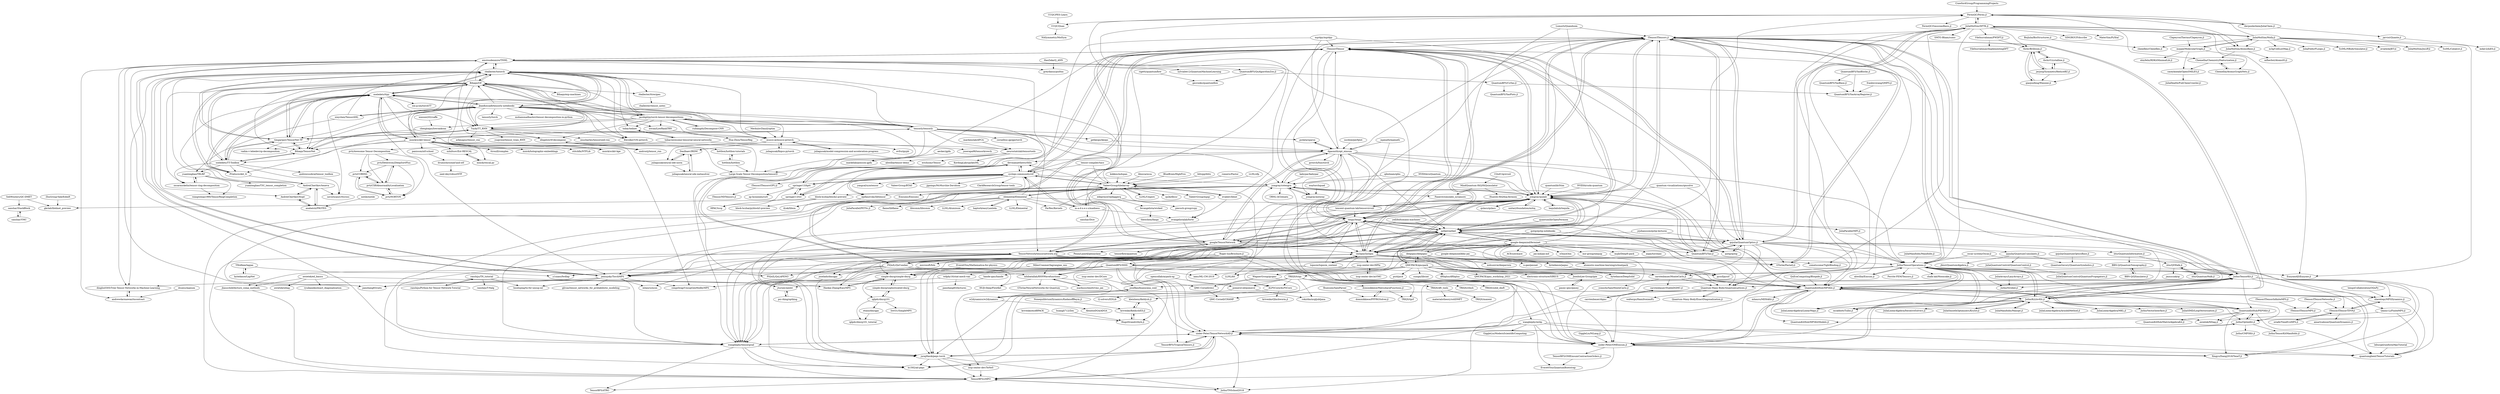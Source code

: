 digraph G {
"CCQC/PES-Learn" -> "CCQC/Quax"
"rballester/tntorch" -> "jemisjoky/TorchMPS"
"rballester/tntorch" -> "Bihaqo/t3f"
"rballester/tntorch" -> "oseledets/ttpy"
"rballester/tntorch" -> "rballester/ttrecipes"
"rballester/tntorch" -> "KhrulkovV/tt-pytorch"
"rballester/tntorch" -> "JeanKossaifi/tensorly-notebooks"
"rballester/tntorch" -> "emstoudenmire/TNML"
"rballester/tntorch" -> "Tuyki/TT_RNN"
"rballester/tntorch" -> "timgaripov/TensorNet-TF"
"rballester/tntorch" -> "dingliu0305/Tree-Tensor-Networks-in-Machine-Learning"
"rballester/tntorch" -> "jacobgil/pytorch-tensor-decompositions"
"rballester/tntorch" -> "AndreiChertkov/teneva"
"rballester/tntorch" -> "tnbar/tednet"
"rballester/tntorch" -> "musco-ai/musco-pytorch"
"rballester/tntorch" -> "AndreiChertkov/ttopt"
"ITensor/ITensors.jl" -> "Jutho/TensorOperations.jl"
"ITensor/ITensors.jl" -> "ITensor/ITensor"
"ITensor/ITensors.jl" -> "Jutho/TensorKit.jl"
"ITensor/ITensors.jl" -> "tenpy/tenpy"
"ITensor/ITensors.jl" -> "QuantumKitHub/MPSKit.jl"
"ITensor/ITensors.jl" -> "Jutho/KrylovKit.jl"
"ITensor/ITensors.jl" -> "jcmgray/quimb"
"ITensor/ITensors.jl" -> "qojulia/QuantumOptics.jl"
"ITensor/ITensors.jl" -> "GTorlai/PastaQ.jl" ["e"=1]
"ITensor/ITensors.jl" -> "TensorNetwork/tensornetwork.org"
"ITensor/ITensors.jl" -> "under-Peter/TensorNetworkAD.jl"
"ITensor/ITensors.jl" -> "under-Peter/OMEinsum.jl"
"ITensor/ITensors.jl" -> "netket/netket"
"ITensor/ITensors.jl" -> "QuSpin/QuSpin"
"ITensor/ITensors.jl" -> "QuantumBFS/Yao.jl" ["e"=1]
"qutip/qutip-notebooks" -> "QuSpin/QuSpin" ["e"=1]
"qutip/qutip-notebooks" -> "qojulia/QuantumOptics.jl" ["e"=1]
"google/TensorNetwork" -> "jcmgray/quimb"
"google/TensorNetwork" -> "tenpy/tenpy"
"google/TensorNetwork" -> "ITensor/ITensors.jl"
"google/TensorNetwork" -> "netket/netket"
"google/TensorNetwork" -> "TensorNetwork/tensornetwork.org"
"google/TensorNetwork" -> "jemisjoky/TorchMPS"
"google/TensorNetwork" -> "ITensor/ITensor"
"google/TensorNetwork" -> "rballester/tntorch"
"google/TensorNetwork" -> "QuantumBFS/Yao.jl" ["e"=1]
"google/TensorNetwork" -> "QuSpin/QuSpin"
"google/TensorNetwork" -> "qutip/qutip" ["e"=1]
"google/TensorNetwork" -> "tensorflow/quantum" ["e"=1]
"google/TensorNetwork" -> "wangleiphy/tensorgrad"
"google/TensorNetwork" -> "dgasmith/opt_einsum"
"google/TensorNetwork" -> "PennyLaneAI/pennylane" ["e"=1]
"mpi4py/mpi4py" -> "cyclops-community/ctf" ["e"=1]
"mpi4py/mpi4py" -> "jcmgray/quimb" ["e"=1]
"mpi4py/mpi4py" -> "dgasmith/opt_einsum" ["e"=1]
"mpi4py/mpi4py" -> "ITensor/ITensor" ["e"=1]
"MerkulovDaniil/optim" -> "musco-ai/musco-pytorch" ["e"=1]
"opencollab/arpack-ng" -> "pomerol-ed/pomerol" ["e"=1]
"jacobgil/pytorch-tensor-decompositions" -> "ruihangdu/Decompose-CNN"
"jacobgil/pytorch-tensor-decompositions" -> "JeanKossaifi/tensorly-notebooks"
"jacobgil/pytorch-tensor-decompositions" -> "Bihaqo/t3f"
"jacobgil/pytorch-tensor-decompositions" -> "tensorly/tensorly"
"jacobgil/pytorch-tensor-decompositions" -> "musco-ai/musco-pytorch"
"jacobgil/pytorch-tensor-decompositions" -> "rballester/tntorch"
"jacobgil/pytorch-tensor-decompositions" -> "Large-Scale-Tensor-Decomposition/tensorD"
"jacobgil/pytorch-tensor-decompositions" -> "Tuyki/TT_RNN"
"jacobgil/pytorch-tensor-decompositions" -> "ebigelow/tf-decompose"
"jacobgil/pytorch-tensor-decompositions" -> "xwcao/LowRankTRN"
"jacobgil/pytorch-tensor-decompositions" -> "tnbar/tednet"
"jacobgil/pytorch-tensor-decompositions" -> "chengtaipu/lowrankcnn"
"kokkos/mdspan" -> "ValeevGroup/tiledarray" ["e"=1]
"awietek/ed_basics" -> "jhauschild/lecture_comp_methods"
"awietek/ed_basics" -> "ryuikaneko/exact_diagonalization"
"awietek/ed_basics" -> "Haokai-Zhang/EasyMPS"
"awietek/ed_basics" -> "awietek/xdiag"
"iitis/QSWalk.jl" -> "iitis/QuantumWalk.jl"
"iitis/QSWalk.jl" -> "jmiszczak/qi"
"iitis/QuantumWalk.jl" -> "iitis/QSWalk.jl"
"QuantumBFS/Yao.jl" -> "qojulia/QuantumOptics.jl" ["e"=1]
"QuantumBFS/Yao.jl" -> "jcmgray/quimb" ["e"=1]
"QuantumBFS/Yao.jl" -> "ITensor/ITensors.jl" ["e"=1]
"QuantumBFS/Yao.jl" -> "Jutho/TensorOperations.jl" ["e"=1]
"QuantumBFS/Yao.jl" -> "netket/netket" ["e"=1]
"QuantumBFS/Yao.jl" -> "QuantumBFS/SSSS" ["e"=1]
"QuantumBFS/Yao.jl" -> "tenpy/tenpy" ["e"=1]
"Roger-luo/Brochure.jl" -> "under-Peter/OMEinsum.jl" ["e"=1]
"Roger-luo/Brochure.jl" -> "QuantumBFS/SSSS" ["e"=1]
"Roger-luo/Brochure.jl" -> "Jutho/TNSchool2018" ["e"=1]
"Roger-luo/Brochure.jl" -> "under-Peter/TensorNetworkAD.jl" ["e"=1]
"Roger-luo/Brochure.jl" -> "b1592/ad-peps" ["e"=1]
"Roger-luo/Brochure.jl" -> "jemisjoky/TorchMPS" ["e"=1]
"mcabbott/Tullio.jl" -> "Jutho/TensorOperations.jl" ["e"=1]
"pyscf/pyscf" -> "JuliaMolSim/DFTK.jl" ["e"=1]
"getkeops/keops" -> "dgasmith/opt_einsum" ["e"=1]
"hottbox/hottbox" -> "hottbox/hottbox-tutorials"
"hottbox/hottbox" -> "Large-Scale-Tensor-Decomposition/tensorD"
"rballester/ttrecipes" -> "rballester/tensor_notes"
"TensorNetwork/tensornetwork.org" -> "ITensor/ITensors.jl"
"TensorNetwork/tensornetwork.org" -> "QuantumKitHub/MPSKit.jl"
"TensorNetwork/tensornetwork.org" -> "wangleiphy/tensorgrad"
"TensorNetwork/tensornetwork.org" -> "GTorlai/PastaQ.jl" ["e"=1]
"TensorNetwork/tensornetwork.org" -> "joselado/dmrgpy"
"TensorNetwork/tensornetwork.org" -> "jcmgray/quimb"
"TensorNetwork/tensornetwork.org" -> "mhauru/ncon"
"TensorNetwork/tensornetwork.org" -> "jurajHasik/peps-torch"
"TensorNetwork/tensornetwork.org" -> "jemisjoky/TorchMPS"
"TensorNetwork/tensornetwork.org" -> "ITensor/ITensorTDVP.jl"
"TensorNetwork/tensornetwork.org" -> "ITensor/ITensor"
"TensorNetwork/tensornetwork.org" -> "TensorBFS/cMPO"
"TensorNetwork/tensornetwork.org" -> "under-Peter/TensorNetworkAD.jl"
"jemisjoky/TorchMPS" -> "emstoudenmire/TNML"
"jemisjoky/TorchMPS" -> "rballester/tntorch"
"jemisjoky/TorchMPS" -> "panzhang83/catn"
"jemisjoky/TorchMPS" -> "wangleiphy/tensorgrad"
"jemisjoky/TorchMPS" -> "dingliu0305/Tree-Tensor-Networks-in-Machine-Learning"
"jemisjoky/TorchMPS" -> "glivan/tensor_networks_for_probabilistic_modeling"
"jemisjoky/TorchMPS" -> "congzlwag/UnsupGenModbyMPS"
"jemisjoky/TorchMPS" -> "mhauru/ncon"
"jemisjoky/TorchMPS" -> "bnuliujing/tn-for-unsup-ml"
"wdphy16/stat-mech-van" -> "panzhang83/catn"
"wdphy16/stat-mech-van" -> "panzhang83/lectures"
"QuantumBFS/SSSS" -> "wangleiphy/tensorgrad"
"QuantumBFS/SSSS" -> "TensorBFS/TropicalTensors.jl"
"QuantumBFS/SSSS" -> "under-Peter/OMEinsum.jl"
"QuantumBFS/SSSS" -> "iamc/ML-CM-2019"
"QuantumBFS/SSSS" -> "wangleiphy/ml4p"
"QuantumBFS/SSSS" -> "jemisjoky/TorchMPS"
"QuantumBFS/SSSS" -> "TensorBFS/cMPO"
"QuantumBFS/SSSS" -> "wdphy16/stat-mech-van"
"QuantumBFS/SSSS" -> "jhauschild/lecture_comp_methods"
"yell/boltzmann-machines" -> "netket/netket" ["e"=1]
"yell/boltzmann-machines" -> "PIQuIL/QuCumber" ["e"=1]
"mnick/scikit-tensor" -> "mnick/rescal.py"
"mnick/scikit-tensor" -> "tensorly/tensorly"
"mnick/scikit-tensor" -> "oseledets/ttpy"
"mnick/scikit-tensor" -> "panisson/ntf-school"
"mnick/scikit-tensor" -> "Large-Scale-Tensor-Decomposition/tensorD"
"mnick/scikit-tensor" -> "JeanKossaifi/tensorly-notebooks"
"mnick/scikit-tensor" -> "neurostatslab/tensortools"
"mnick/scikit-tensor" -> "mnick/scikit-kge" ["e"=1]
"mnick/scikit-tensor" -> "ttrouill/complex" ["e"=1]
"mnick/scikit-tensor" -> "Bihaqo/t3f"
"mnick/scikit-tensor" -> "mnick/holographic-embeddings" ["e"=1]
"mnick/scikit-tensor" -> "oseledets/TT-Toolbox"
"mnick/scikit-tensor" -> "stitchfix/NTFLib"
"mnick/scikit-tensor" -> "nzhiltsov/Ext-RESCAL"
"mnick/scikit-tensor" -> "Bihaqo/TensorNet"
"quantumlib/OpenFermion" -> "netket/netket" ["e"=1]
"jcmgray/autoray" -> "jcmgray/cotengra"
"Jutho/TensorOperations.jl" -> "Jutho/TensorKit.jl"
"Jutho/TensorOperations.jl" -> "QuantumKitHub/MPSKit.jl"
"Jutho/TensorOperations.jl" -> "ITensor/ITensors.jl"
"Jutho/TensorOperations.jl" -> "Jutho/KrylovKit.jl"
"Jutho/TensorOperations.jl" -> "mcabbott/Tullio.jl" ["e"=1]
"Jutho/TensorOperations.jl" -> "QuantumKitHub/PEPSKit.jl"
"Jutho/TensorOperations.jl" -> "under-Peter/OMEinsum.jl"
"Jutho/TensorOperations.jl" -> "Jutho/Strided.jl"
"Jutho/TensorOperations.jl" -> "shareloqs/MPSDynamics.jl"
"Jutho/TensorOperations.jl" -> "EnzymeAD/Enzyme.jl" ["e"=1]
"Jutho/TensorOperations.jl" -> "under-Peter/TensorNetworkAD.jl"
"Jutho/TensorOperations.jl" -> "ahwillia/Einsum.jl"
"Jutho/TensorOperations.jl" -> "Ferrite-FEM/Tensors.jl" ["e"=1]
"Jutho/TensorOperations.jl" -> "JuliaLinearAlgebra/LinearMaps.jl" ["e"=1]
"Jutho/TensorOperations.jl" -> "chalk-lab/Mooncake.jl" ["e"=1]
"tenpy/tenpy" -> "jcmgray/quimb"
"tenpy/tenpy" -> "ITensor/ITensors.jl"
"tenpy/tenpy" -> "QuSpin/QuSpin"
"tenpy/tenpy" -> "ITensor/ITensor"
"tenpy/tenpy" -> "netket/netket"
"tenpy/tenpy" -> "jurajHasik/peps-torch"
"tenpy/tenpy" -> "google/TensorNetwork"
"tenpy/tenpy" -> "Jutho/TensorKit.jl"
"tenpy/tenpy" -> "QuantumKitHub/MPSKit.jl"
"tenpy/tenpy" -> "simple-dmrg/simple-dmrg"
"tenpy/tenpy" -> "wangleiphy/tensorgrad"
"tenpy/tenpy" -> "Jutho/TensorOperations.jl"
"tenpy/tenpy" -> "Haokai-Zhang/EasyMPS"
"tenpy/tenpy" -> "jemisjoky/TorchMPS"
"tenpy/tenpy" -> "under-Peter/OMEinsum.jl"
"xinychen/Tensor4ML" -> "yuanlonghao/TRLRF" ["e"=1]
"xinychen/Tensor4ML" -> "rballester/tntorch" ["e"=1]
"xinychen/Tensor4ML" -> "JeanKossaifi/tensorly-notebooks" ["e"=1]
"qulacs/qulacs" -> "jcmgray/quimb" ["e"=1]
"JuliaMolSim/DFTK.jl" -> "JuliaMolSim/Molly.jl"
"JuliaMolSim/DFTK.jl" -> "FermiQC/Fermi.jl"
"JuliaMolSim/DFTK.jl" -> "f-fathurrahman/PWDFT.jl"
"JuliaMolSim/DFTK.jl" -> "qojulia/QuantumOptics.jl"
"JuliaMolSim/DFTK.jl" -> "Jutho/TensorOperations.jl"
"JuliaMolSim/DFTK.jl" -> "SMTG-Bham/sumo" ["e"=1]
"JuliaMolSim/DFTK.jl" -> "JuliaMolSim/AtomsBase.jl"
"JuliaMolSim/DFTK.jl" -> "cometscome/TightBinding.jl"
"JuliaMolSim/DFTK.jl" -> "Quantum-Many-Body/QuantumLattices.jl"
"JuliaMolSim/DFTK.jl" -> "thchr/Brillouin.jl"
"JuliaMolSim/DFTK.jl" -> "SINGROUP/dscribe" ["e"=1]
"JuliaMolSim/DFTK.jl" -> "MaterSim/PyXtal" ["e"=1]
"JuliaMolSim/DFTK.jl" -> "carstenbauer/MonteCarlo.jl"
"JuliaMolSim/DFTK.jl" -> "ITensor/ITensors.jl"
"JuliaMolSim/DFTK.jl" -> "EnzymeAD/Enzyme.jl" ["e"=1]
"LLNL/Umpire" -> "ValeevGroup/tiledarray" ["e"=1]
"JuliaArrays/LazyArrays.jl" -> "Jutho/Strided.jl" ["e"=1]
"evaleev/libint" -> "FermiQC/Fermi.jl" ["e"=1]
"evaleev/libint" -> "evangelistalab/forte" ["e"=1]
"evaleev/libint" -> "ValeevGroup/tiledarray" ["e"=1]
"JuliaMolSim/Molly.jl" -> "JuliaMolSim/DFTK.jl"
"JuliaMolSim/Molly.jl" -> "JuliaMolSim/AtomsBase.jl"
"JuliaMolSim/Molly.jl" -> "FermiQC/Fermi.jl"
"JuliaMolSim/Molly.jl" -> "JuliaMolSim/JuLIP.jl" ["e"=1]
"JuliaMolSim/Molly.jl" -> "SciML/Catalyst.jl" ["e"=1]
"JuliaMolSim/Molly.jl" -> "mojaie/MolecularGraph.jl"
"JuliaMolSim/Molly.jl" -> "m3g/CellListMap.jl"
"JuliaMolSim/Molly.jl" -> "JuliaFolds/FLoops.jl" ["e"=1]
"JuliaMolSim/Molly.jl" -> "SciML/NBodySimulator.jl" ["e"=1]
"JuliaMolSim/Molly.jl" -> "aviatesk/JET.jl" ["e"=1]
"JuliaMolSim/Molly.jl" -> "chemfiles/Chemfiles.jl"
"JuliaMolSim/Molly.jl" -> "EnzymeAD/Enzyme.jl" ["e"=1]
"Jutho/KrylovKit.jl" -> "QuantumKitHub/MPSKit.jl"
"Jutho/KrylovKit.jl" -> "Jutho/TensorKit.jl"
"Jutho/KrylovKit.jl" -> "Jutho/TensorOperations.jl"
"Jutho/KrylovKit.jl" -> "ITensor/ITensors.jl"
"Jutho/KrylovKit.jl" -> "JuliaSmoothOptimizers/Krylov.jl" ["e"=1]
"Jutho/KrylovKit.jl" -> "Jutho/OptimKit.jl"
"Jutho/KrylovKit.jl" -> "JuliaManifolds/Manopt.jl" ["e"=1]
"Jutho/KrylovKit.jl" -> "JuliaLinearAlgebra/LinearMaps.jl" ["e"=1]
"Jutho/KrylovKit.jl" -> "QuantumKitHub/PEPSKit.jl"
"Jutho/KrylovKit.jl" -> "JuliaLinearAlgebra/ArnoldiMethod.jl" ["e"=1]
"Jutho/KrylovKit.jl" -> "JuliaLinearAlgebra/MKL.jl" ["e"=1]
"Jutho/KrylovKit.jl" -> "Jutho/VectorInterface.jl"
"Jutho/KrylovKit.jl" -> "JuliaSIMD/LoopVectorization.jl" ["e"=1]
"Jutho/KrylovKit.jl" -> "JuliaLinearAlgebra/IterativeSolvers.jl" ["e"=1]
"Jutho/KrylovKit.jl" -> "mcabbott/Tullio.jl" ["e"=1]
"netket/netket" -> "jcmgray/quimb"
"netket/netket" -> "QuSpin/QuSpin"
"netket/netket" -> "tenpy/tenpy"
"netket/netket" -> "ITensor/ITensor"
"netket/netket" -> "ITensor/ITensors.jl"
"netket/netket" -> "PIQuIL/QuCumber"
"netket/netket" -> "GTorlai/PastaQ.jl" ["e"=1]
"netket/netket" -> "qojulia/QuantumOptics.jl"
"netket/netket" -> "google-deepmind/ferminet"
"netket/netket" -> "google/TensorNetwork"
"netket/netket" -> "TensorNetwork/tensornetwork.org"
"netket/netket" -> "wangleiphy/tensorgrad"
"netket/netket" -> "mhibatallah/RNNWavefunctions"
"netket/netket" -> "jurajHasik/peps-torch"
"netket/netket" -> "Quantum-Many-Body/QuantumLattices.jl"
"jcmgray/cotengra" -> "jcmgray/quimb"
"jcmgray/cotengra" -> "TensorBFS/cMPO"
"jcmgray/cotengra" -> "panzhang83/catn"
"jcmgray/cotengra" -> "under-Peter/OMEinsum.jl"
"jcmgray/cotengra" -> "QuantumKitHub/MPSKit.jl"
"jcmgray/cotengra" -> "jurajHasik/peps-torch"
"jcmgray/cotengra" -> "dgasmith/opt_einsum"
"jcmgray/cotengra" -> "Fanerst/simulate_sycamore"
"jcmgray/cotengra" -> "ORNL-QCI/exatn" ["e"=1]
"jcmgray/cotengra" -> "jcmgray/autoray"
"jcmgray/cotengra" -> "b1592/ad-peps"
"jcmgray/cotengra" -> "wangleiphy/tensorgrad"
"ParRes/Kernels" -> "ValeevGroup/tiledarray" ["e"=1]
"PIQuIL/QuCumber" -> "PIQuIL/QuLAPENO"
"PIQuIL/QuCumber" -> "HUJI-Deep/FlowKet"
"PIQuIL/QuCumber" -> "netket/netket"
"PIQuIL/QuCumber" -> "wangleiphy/tensorgrad"
"PIQuIL/QuCumber" -> "mhibatallah/RNNWavefunctions"
"PIQuIL/QuCumber" -> "joselado/dmrgpy"
"PIQuIL/QuCumber" -> "QuSpin/QuSpin"
"PIQuIL/QuCumber" -> "congzlwag/UnsupGenModbyMPS"
"PIQuIL/QuCumber" -> "ITensor/ITensor"
"Jutho/OptimKit.jl" -> "QuantumKitHub/PEPSKit.jl"
"Jutho/OptimKit.jl" -> "under-Peter/TensorNetworkAD.jl"
"Jutho/OptimKit.jl" -> "Jutho/CMPSKit.jl"
"Jutho/OptimKit.jl" -> "Jutho/TensorKitManifolds.jl"
"joselado/dmrgpy" -> "jurajHasik/peps-torch"
"musco-ai/musco-pytorch" -> "juliagusak/flopco-pytorch"
"musco-ai/musco-pytorch" -> "juliagusak/model-compression-and-acceleration-progress"
"musco-ai/musco-pytorch" -> "evfro/ipypb" ["e"=1]
"musco-ai/musco-pytorch" -> "Daulbaev/IRDM"
"musco-ai/musco-pytorch" -> "juliagusak/neural-ode-norm"
"juliagusak/model-compression-and-acceleration-progress" -> "musco-ai/musco-pytorch"
"cyclops-community/ctf" -> "devinamatthews/tblis"
"cyclops-community/ctf" -> "ValeevGroup/tiledarray"
"cyclops-community/ctf" -> "epifanovsky/libtensor"
"cyclops-community/ctf" -> "springer13/hptt"
"cyclops-community/ctf" -> "springer13/tcl"
"cyclops-community/ctf" -> "Einsums/Einsums"
"cyclops-community/ctf" -> "ITensor/ITensor"
"cyclops-community/ctf" -> "yangcal/symtensor"
"cyclops-community/ctf" -> "block-hczhai/block2-preview"
"cyclops-community/ctf" -> "ValeevGroup/BTAS"
"cyclops-community/ctf" -> "jcmgray/cotengra"
"cyclops-community/ctf" -> "jjgoings/McMurchie-Davidson" ["e"=1]
"cyclops-community/ctf" -> "m-a-d-n-e-s-s/madness"
"cyclops-community/ctf" -> "ITensor/ITensorsGPU.jl"
"cyclops-community/ctf" -> "ClarkResearchGroup/tensor-tools"
"under-Peter/TensorNetworkAD.jl" -> "Jutho/TNSchool2018"
"under-Peter/TensorNetworkAD.jl" -> "under-Peter/OMEinsum.jl"
"under-Peter/TensorNetworkAD.jl" -> "jurajHasik/peps-torch"
"under-Peter/TensorNetworkAD.jl" -> "b1592/ad-peps"
"under-Peter/TensorNetworkAD.jl" -> "wangleiphy/tensorgrad"
"under-Peter/TensorNetworkAD.jl" -> "Jutho/OptimKit.jl"
"under-Peter/TensorNetworkAD.jl" -> "TensorBFS/cMPO"
"under-Peter/TensorNetworkAD.jl" -> "TensorBFS/TropicalTensors.jl"
"PGelss/scikit_tt" -> "oseledets/ttpy"
"PGelss/scikit_tt" -> "Bihaqo/t3f"
"PGelss/scikit_tt" -> "AndreiChertkov/teneva"
"TRIQS/triqs" -> "TRIQS/cthyb"
"TRIQS/triqs" -> "TRIQS/dft_tools"
"TRIQS/triqs" -> "TRIQS/solid_dmft"
"TRIQS/triqs" -> "dominikkiese/MatsubaraFunctions.jl"
"TRIQS/triqs" -> "josefkaufmann/ana_cont"
"TRIQS/triqs" -> "pomerol-ed/pomerol"
"TRIQS/triqs" -> "TRIQS/tprf"
"TRIQS/triqs" -> "w2dynamics/w2dynamics"
"TRIQS/triqs" -> "rokzitko/nrgljubljana"
"TRIQS/triqs" -> "ALPSCore/ALPSCore"
"mojaie/MolecularGraph.jl" -> "eloyfelix/RDKitMinimalLib.jl"
"mojaie/MolecularGraph.jl" -> "Chemellia/AtomicGraphNets.jl"
"mojaie/MolecularGraph.jl" -> "caseykneale/OpenSMILES.jl"
"mojaie/MolecularGraph.jl" -> "JuliaMolSim/Molly.jl"
"WagnerGroup/pyqmc" -> "QMC-Cornell/shci"
"WagnerGroup/pyqmc" -> "QMC-Cornell/CHAMP"
"Jutho/TensorKit.jl" -> "QuantumKitHub/MPSKit.jl"
"Jutho/TensorKit.jl" -> "Jutho/TensorOperations.jl"
"Jutho/TensorKit.jl" -> "QuantumKitHub/PEPSKit.jl"
"Jutho/TensorKit.jl" -> "under-Peter/OMEinsum.jl"
"Jutho/TensorKit.jl" -> "under-Peter/TensorNetworkAD.jl"
"Jutho/TensorKit.jl" -> "Jutho/KrylovKit.jl"
"Jutho/TensorKit.jl" -> "ITensor/ITensors.jl"
"Jutho/TensorKit.jl" -> "Jutho/OptimKit.jl"
"Jutho/TensorKit.jl" -> "Jutho/Strided.jl"
"Jutho/TensorKit.jl" -> "jurajHasik/peps-torch"
"Jutho/TensorKit.jl" -> "shareloqs/MPSDynamics.jl"
"Jutho/TensorKit.jl" -> "Quantum-Many-Body/QuantumLattices.jl"
"Jutho/TensorKit.jl" -> "XingyuZhang2018/TeneT.jl"
"Jutho/TensorKit.jl" -> "quantumghent/TensorTutorials"
"Jutho/TensorKit.jl" -> "Qiaoyi-Li/FiniteMPS.jl"
"JuliaManifolds/Manifolds.jl" -> "Jutho/TensorOperations.jl" ["e"=1]
"simple-dmrg/simple-dmrg" -> "simple-dmrg/sophisticated-dmrg"
"simple-dmrg/simple-dmrg" -> "iglpdc/dmrg101"
"simple-dmrg/simple-dmrg" -> "Haokai-Zhang/EasyMPS"
"jurajHasik/peps-torch" -> "under-Peter/TensorNetworkAD.jl"
"jurajHasik/peps-torch" -> "b1592/ad-peps"
"jurajHasik/peps-torch" -> "Jutho/TNSchool2018"
"jurajHasik/peps-torch" -> "issp-center-dev/TeNeS"
"jurajHasik/peps-torch" -> "TensorBFS/cMPO"
"f-fathurrahman/PWDFT.jl" -> "f-fathurrahman/ImplementingDFT"
"f-fathurrahman/PWDFT.jl" -> "thchr/Brillouin.jl"
"wangleiphy/tensorgrad" -> "under-Peter/TensorNetworkAD.jl"
"wangleiphy/tensorgrad" -> "TensorBFS/dTRG"
"wangleiphy/tensorgrad" -> "b1592/ad-peps"
"wangleiphy/tensorgrad" -> "jurajHasik/peps-torch"
"wangleiphy/tensorgrad" -> "TensorBFS/cMPO"
"ValeevGroup/tiledarray" -> "m-a-d-n-e-s-s/madness"
"ValeevGroup/tiledarray" -> "cyclops-community/ctf"
"ValeevGroup/tiledarray" -> "LLNL/Umpire" ["e"=1]
"ValeevGroup/tiledarray" -> "epifanovsky/libtensor"
"ValeevGroup/tiledarray" -> "devinamatthews/tblis"
"ValeevGroup/tiledarray" -> "cp2k/dbcsr" ["e"=1]
"ValeevGroup/tiledarray" -> "block-hczhai/block2-preview"
"ValeevGroup/tiledarray" -> "evangelistalab/forte"
"ValeevGroup/tiledarray" -> "evaleev/libint" ["e"=1]
"ValeevGroup/tiledarray" -> "ValeevGroup/mpqc" ["e"=1]
"ValeevGroup/tiledarray" -> "Einsums/Einsums"
"ValeevGroup/tiledarray" -> "elemental/Elemental"
"ValeevGroup/tiledarray" -> "edeprince3/pdaggerq"
"ValeevGroup/tiledarray" -> "FermiQC/Fermi.jl"
"ValeevGroup/tiledarray" -> "LLNL/blt" ["e"=1]
"ALPSCore/ALPSCore" -> "kleinhenz/Keldysh.jl"
"ALPSCore/ALPSCore" -> "krivenko/QInchworm.jl"
"ruihangdu/Decompose-CNN" -> "jacobgil/pytorch-tensor-decompositions"
"carstenbauer/MonteCarlo.jl" -> "Quantum-Many-Body/QuantumLattices.jl"
"carstenbauer/MonteCarlo.jl" -> "carstenbauer/StableDQMC.jl"
"carstenbauer/MonteCarlo.jl" -> "yomichi/SpinMonteCarlo.jl"
"carstenbauer/MonteCarlo.jl" -> "QuantumKitHub/MPSKit.jl"
"TRIQS/dft_tools" -> "materialstheory/soliDMFT"
"TRIQS/dft_tools" -> "TRIQS/maxent"
"jhauschild/lecture_comp_methods" -> "TensorBFS/cMPO"
"MindQuantum-HiQ/HiQsimulator" -> "Huawei-HiQ/hiq-fermion"
"MindQuantum-HiQ/HiQsimulator" -> "Fanerst/simulate_sycamore"
"BBN-Q/QSimulator.jl" -> "BBN-Q/QuantumTomography.jl"
"BioJulia/BioStructures.jl" -> "chemfiles/Chemfiles.jl"
"Quantum-Many-Body/QuantumLattices.jl" -> "Quantum-Many-Body/ExactDiagonalization.jl"
"Quantum-Many-Body/QuantumLattices.jl" -> "waltergu/HamiltonianPy"
"Quantum-Many-Body/QuantumLattices.jl" -> "under-Peter/OMEinsum.jl"
"Quantum-Many-Body/ExactDiagonalization.jl" -> "Quantum-Many-Body/QuantumLattices.jl"
"QuantumBFS/QuAlgorithmZoo.jl" -> "gecrooks/quantumflow"
"QuantumBFS/QuAlgorithmZoo.jl" -> "QuantumBFS/CuYao.jl"
"carstenbauer/dqmc" -> "carstenbauer/StableDQMC.jl"
"carstenbauer/StableDQMC.jl" -> "carstenbauer/dqmc"
"issp-center-dev/DCore" -> "josefkaufmann/ana_cont"
"under-Peter/OMEinsum.jl" -> "under-Peter/TensorNetworkAD.jl"
"under-Peter/OMEinsum.jl" -> "TensorBFS/OMEinsumContractionOrders.jl"
"under-Peter/OMEinsum.jl" -> "Jutho/TensorKit.jl"
"under-Peter/OMEinsum.jl" -> "QuantumKitHub/MPSKit.jl"
"under-Peter/OMEinsum.jl" -> "XingyuZhang2018/TeneT.jl"
"under-Peter/OMEinsum.jl" -> "quantumghent/TensorTutorials"
"under-Peter/OMEinsum.jl" -> "TensorBFS/cMPO"
"xwcao/LowRankTRN" -> "Hua-Zhou/TensorReg"
"oscarmickelin/tensor-ring-decomposition" -> "yuanlonghao/TRLRF"
"oscarmickelin/tensor-ring-decomposition" -> "wangwenqi1990/TensorRingCompletion"
"QMC-Cornell/shci" -> "QMC-Cornell/CHAMP"
"dingliu0305/Tree-Tensor-Networks-in-Machine-Learning" -> "andrewdarmawan/tncontract"
"w2dynamics/w2dynamics" -> "AbinitioDGA/ADGA"
"w2dynamics/w2dynamics" -> "josefkaufmann/ana_cont"
"davpoolechem/JuliaChem.jl" -> "jarvist/Quante.jl"
"davpoolechem/JuliaChem.jl" -> "FermiQC/Fermi.jl"
"kleinhenz/Keldysh.jl" -> "krivenko/KeldyshED.jl"
"kleinhenz/Keldysh.jl" -> "HugoStrand/cthyb.jl"
"krivenko/KeldyshED.jl" -> "kleinhenz/Keldysh.jl"
"krivenko/KeldyshED.jl" -> "HugoStrand/cthyb.jl"
"simple-dmrg/sophisticated-dmrg" -> "simple-dmrg/simple-dmrg"
"simple-dmrg/sophisticated-dmrg" -> "iglpdc/dmrg101"
"josefkaufmann/ana_cont" -> "w2dynamics/w2dynamics"
"Jutho/TNSchool2018" -> "TensorBFS/cMPO"
"mnick/rescal.py" -> "nzhiltsov/Ext-RESCAL"
"hottbox/hottbox-tutorials" -> "hottbox/hottbox"
"frankwswang/QMPS.jl" -> "QuantumBFS/YaoArrayRegister.jl"
"rigetti/quantumflow" -> "gecrooks/quantumflow" ["e"=1]
"yuanlonghao/TRLRF" -> "yuanlonghao/T3C_tensor_completion"
"yuanlonghao/TRLRF" -> "oscarmickelin/tensor-ring-decomposition"
"yuanlonghao/TRLRF" -> "wangwenqi1990/TensorRingCompletion"
"sanshar/VMC" -> "sanshar/StackBlock"
"jarvist/Quante.jl" -> "mdav2/JuES.jl"
"krivenko/ezARPACK" -> "HugoStrand/cthyb.jl"
"QuantumBFS/YaoBase.jl" -> "QuantumBFS/YaoArrayRegister.jl"
"QuantumBFS/YaoBlocks.jl" -> "QuantumBFS/YaoBase.jl"
"QuantumBFS/YaoBlocks.jl" -> "QuantumBFS/YaoArrayRegister.jl"
"QuantumBFS/CuYao.jl" -> "QuantumBFS/YaoPlots.jl"
"QuantumBFS/CuYao.jl" -> "QuantumBFS/YaoArrayRegister.jl"
"oscar-system/Oscar.jl" -> "Jutho/TensorOperations.jl" ["e"=1]
"oscar-system/Oscar.jl" -> "Jutho/TensorKit.jl" ["e"=1]
"qiboteam/qibo" -> "jcmgray/cotengra" ["e"=1]
"qiboteam/qibo" -> "jcmgray/quimb" ["e"=1]
"tempoCollaboration/OQuPy" -> "shareloqs/MPSDynamics.jl"
"pomerol-ed/pomerol" -> "Q-solvers/EDLib"
"pomerol-ed/pomerol" -> "rokzitko/nrgljubljana"
"unitaryfoundation/mitiq" -> "jcmgray/quimb" ["e"=1]
"tequilahub/tequila" -> "jcmgray/quimb" ["e"=1]
"EverettYou/Mathematica-for-physics" -> "simple-dmrg/simple-dmrg" ["e"=1]
"deepqmc/deepqmc" -> "google-deepmind/ferminet"
"deepqmc/deepqmc" -> "WagnerGroup/pyqmc"
"deepqmc/deepqmc" -> "bytedance/jaqmc"
"deepqmc/deepqmc" -> "QMCPACK/qmcpack"
"deepqmc/deepqmc" -> "mhibatallah/RNNWavefunctions"
"deepqmc/deepqmc" -> "netket/netket"
"deepqmc/deepqmc" -> "mdsunivie/deeperwin"
"deepqmc/deepqmc" -> "microsoft/folx"
"deepqmc/deepqmc" -> "carstenbauer/MonteCarlo.jl"
"deepqmc/deepqmc" -> "jcmgray/quimb"
"deepqmc/deepqmc" -> "atomistic-machine-learning/schnetpack" ["e"=1]
"deepqmc/deepqmc" -> "JoonhoLee-Group/ipie"
"deepqmc/deepqmc" -> "n-gao/pesnet"
"deepqmc/deepqmc" -> "FermiQC/Fermi.jl"
"deepqmc/deepqmc" -> "pyscf/pyscf" ["e"=1]
"oseledets/TT-Toolbox" -> "oseledets/ttpy"
"oseledets/TT-Toolbox" -> "Bihaqo/TensorNet"
"oseledets/TT-Toolbox" -> "Bihaqo/t3f"
"oseledets/TT-Toolbox" -> "timgaripov/TensorNet-TF"
"oseledets/TT-Toolbox" -> "yuanlonghao/TRLRF"
"oseledets/TT-Toolbox" -> "PGelss/scikit_tt"
"oseledets/TT-Toolbox" -> "oscarmickelin/tensor-ring-decomposition"
"oseledets/TT-Toolbox" -> "savostyanov/ttcross"
"oseledets/TT-Toolbox" -> "andrewssobral/tensor_toolbox" ["e"=1]
"mpmath/mpmath" -> "dgasmith/opt_einsum" ["e"=1]
"mpmath/mpmath" -> "QuSpin/QuSpin" ["e"=1]
"tensorflow/quantum" -> "google/TensorNetwork" ["e"=1]
"machenslab/dPCA" -> "neurostatslab/tensortools" ["e"=1]
"issp-center-dev/TeNeS" -> "TensorBFS/cMPO"
"thchr/Crystalline.jl" -> "thchr/Brillouin.jl"
"thchr/Crystalline.jl" -> "jerjorg/SymmetryReduceBZ.jl"
"thchr/Crystalline.jl" -> "qiaojunfeng/Wannier.jl"
"dgasmith/opt_einsum" -> "jcmgray/cotengra"
"dgasmith/opt_einsum" -> "jcmgray/quimb"
"dgasmith/opt_einsum" -> "tenpy/tenpy"
"dgasmith/opt_einsum" -> "ITensor/ITensor"
"dgasmith/opt_einsum" -> "QuantumKitHub/MPSKit.jl"
"dgasmith/opt_einsum" -> "google/TensorNetwork"
"dgasmith/opt_einsum" -> "ITensor/ITensors.jl"
"dgasmith/opt_einsum" -> "devinamatthews/tblis"
"dgasmith/opt_einsum" -> "cyclops-community/ctf"
"dgasmith/opt_einsum" -> "pytorch/functorch" ["e"=1]
"dgasmith/opt_einsum" -> "Jutho/TensorOperations.jl"
"dgasmith/opt_einsum" -> "pydata/sparse" ["e"=1]
"dgasmith/opt_einsum" -> "jcmgray/autoray"
"dgasmith/opt_einsum" -> "netket/netket"
"dgasmith/opt_einsum" -> "under-Peter/OMEinsum.jl"
"ClapeyronThermo/Clapeyron.jl" -> "mojaie/MolecularGraph.jl" ["e"=1]
"MilesCranmer/lagrangian_nns" -> "wangleiphy/tensorgrad" ["e"=1]
"MilesCranmer/lagrangian_nns" -> "mhibatallah/RNNWavefunctions" ["e"=1]
"orialb/TimeEvoMPS.jl" -> "ITensor/ITensorTDVP.jl"
"iitis/QuantumInformation.jl" -> "BBN-Q/QuantumTomography.jl"
"iitis/QuantumInformation.jl" -> "iitis/QSWalk.jl"
"FermiQC/Fermi.jl" -> "davpoolechem/JuliaChem.jl"
"FermiQC/Fermi.jl" -> "FermiQC/GaussianBasis.jl"
"FermiQC/Fermi.jl" -> "JuliaMolSim/AtomsBase.jl"
"FermiQC/Fermi.jl" -> "JuliaMolSim/DFTK.jl"
"FermiQC/Fermi.jl" -> "CCQC/Quax"
"FermiQC/Fermi.jl" -> "Chemellia/ChemistryFeaturization.jl"
"ITensor/ITensor" -> "ITensor/ITensors.jl"
"ITensor/ITensor" -> "tenpy/tenpy"
"ITensor/ITensor" -> "QuSpin/QuSpin"
"ITensor/ITensor" -> "jcmgray/quimb"
"ITensor/ITensor" -> "netket/netket"
"ITensor/ITensor" -> "TensorNetwork/tensornetwork.org"
"ITensor/ITensor" -> "cyclops-community/ctf"
"ITensor/ITensor" -> "emstoudenmire/TNML"
"ITensor/ITensor" -> "wangleiphy/tensorgrad"
"ITensor/ITensor" -> "ALPSCore/ALPSCore"
"ITensor/ITensor" -> "PIQuIL/QuCumber"
"ITensor/ITensor" -> "qojulia/QuantumOptics.jl"
"ITensor/ITensor" -> "QuantumKitHub/MPSKit.jl"
"ITensor/ITensor" -> "Jutho/TensorKit.jl"
"ITensor/ITensor" -> "simple-dmrg/simple-dmrg"
"CQuIC/qcircuit" -> "MindQuantum-HiQ/HiQsimulator" ["e"=1]
"QuantumKitHub/MPSKit.jl" -> "QuantumKitHub/PEPSKit.jl"
"QuantumKitHub/MPSKit.jl" -> "Jutho/TensorKit.jl"
"QuantumKitHub/MPSKit.jl" -> "QuantumKitHub/MPSKitModels.jl"
"QuantumKitHub/MPSKit.jl" -> "under-Peter/TensorNetworkAD.jl"
"QuantumKitHub/MPSKit.jl" -> "under-Peter/OMEinsum.jl"
"QuantumKitHub/MPSKit.jl" -> "Jutho/KrylovKit.jl"
"QuantumKitHub/MPSKit.jl" -> "Jutho/OptimKit.jl"
"QuantumKitHub/MPSKit.jl" -> "shareloqs/MPSDynamics.jl"
"QuantumKitHub/MPSKit.jl" -> "Jutho/TensorOperations.jl"
"QuantumKitHub/MPSKit.jl" -> "mhauru/MERAKit.jl"
"QuantumKitHub/MPSKit.jl" -> "XingyuZhang2018/TeneT.jl"
"QuantumKitHub/MPSKit.jl" -> "jurajHasik/peps-torch"
"QuantumKitHub/MPSKit.jl" -> "b1592/ad-peps"
"QuantumKitHub/MPSKit.jl" -> "awietek/XDiag.jl"
"QuantumKitHub/MPSKit.jl" -> "quantumghent/TensorTutorials"
"qojulia/QuantumCumulants.jl" -> "QuantumSavory/QuantumSymbolics.jl"
"qojulia/QuantumCumulants.jl" -> "JuliaQuantumControl/QuantumControl.jl"
"qojulia/QuantumCumulants.jl" -> "jfeist/QuantumAlgebra.jl"
"GTorlai/PastaQ.jl" -> "ITensor/ITensors.jl" ["e"=1]
"ranshiju/TN_tutorial" -> "ranshiju/T-Nalg"
"ranshiju/TN_tutorial" -> "Haokai-Zhang/EasyMPS"
"ranshiju/TN_tutorial" -> "ranshiju/Python-for-Tensor-Network-Tutorial"
"ranshiju/TN_tutorial" -> "bnuliujing/tn-for-unsup-ml"
"mhibatallah/RNNWavefunctions" -> "markusschmitt/vmc_jax"
"mhibatallah/RNNWavefunctions" -> "HUJI-Deep/FlowKet"
"mhibatallah/RNNWavefunctions" -> "GTorlai/NeuralNetworks-for-Quantum"
"mhibatallah/RNNWavefunctions" -> "under-Peter/TensorNetworkAD.jl"
"qojulia/QuantumOpticsBase.jl" -> "QuantumSavory/QuantumSymbolics.jl"
"juliagusak/flopco-pytorch" -> "musco-ai/musco-pytorch"
"juliagusak/neural-ode-norm" -> "Daulbaev/IRDM"
"juliagusak/neural-ode-norm" -> "juliagusak/neural-ode-metasolver"
"QuantumKitHub/PEPSKit.jl" -> "QuantumKitHub/MPSKit.jl"
"QuantumKitHub/PEPSKit.jl" -> "XingyuZhang2018/TeneT.jl"
"QuantumKitHub/PEPSKit.jl" -> "Jutho/OptimKit.jl"
"QuantumKitHub/PEPSKit.jl" -> "awietek/XDiag.jl"
"QuantumKitHub/PEPSKit.jl" -> "quantumghent/TensorTutorials"
"QuantumKitHub/PEPSKit.jl" -> "QuantumKitHub/MatrixAlgebraKit.jl"
"QuantumKitHub/PEPSKit.jl" -> "QuantumKitHub/MPSKitModels.jl"
"markusschmitt/vmc_jax" -> "mhibatallah/RNNWavefunctions"
"m-a-d-n-e-s-s/madness" -> "ValeevGroup/tiledarray"
"m-a-d-n-e-s-s/madness" -> "sanshar/Dice"
"m-a-d-n-e-s-s/madness" -> "cyclops-community/ctf"
"m-a-d-n-e-s-s/madness" -> "evangelistalab/forte"
"Chemellia/AtomicGraphNets.jl" -> "Chemellia/ChemistryFeaturization.jl"
"edeprince3/pdaggerq" -> "fevangelista/wicked"
"edeprince3/pdaggerq" -> "piecuch-group/ccpy"
"CCQC/Quax" -> "NASymmetry/MolSym"
"Chemellia/ChemistryFeaturization.jl" -> "Chemellia/AtomicGraphNets.jl"
"Chemellia/ChemistryFeaturization.jl" -> "caseykneale/OpenSMILES.jl"
"pvti/Detectron2DeepSortPlus" -> "pvti/CORING"
"pvti/Detectron2DeepSortPlus" -> "pvti/CXRAbnormalityLocalization"
"pvti/Detectron2DeepSortPlus" -> "pvti/NORTON"
"jerjorg/SymmetryReduceBZ.jl" -> "thchr/Brillouin.jl"
"jerjorg/SymmetryReduceBZ.jl" -> "thchr/Crystalline.jl"
"jerjorg/SymmetryReduceBZ.jl" -> "qiaojunfeng/Wannier.jl"
"TensorBFS/TropicalTensors.jl" -> "under-Peter/TensorNetworkAD.jl"
"TensorBFS/cMPO" -> "Jutho/TNSchool2018"
"TensorBFS/cMPO" -> "TensorBFS/dTRG"
"caseykneale/OpenSMILES.jl" -> "JuliaHealth/PubChemCrawler.jl"
"pauxy-qmc/pauxy" -> "JoonhoLee-Group/ipie"
"GiggleLiu/NiLang.jl" -> "under-Peter/OMEinsum.jl"
"ITensor/ITensorsGPU.jl" -> "ITensor/NDTensors.jl"
"NonequilibriumDynamics/KadanoffBaym.jl" -> "krivenko/KeldyshED.jl"
"jturney/ambit" -> "psi-rking/optking"
"etano/dmrgpy" -> "iglpdc/dmrg101_tutorial"
"google-deepmind/ferminet" -> "deepqmc/deepqmc"
"google-deepmind/ferminet" -> "netket/netket"
"google-deepmind/ferminet" -> "QMCPACK/qmcpack"
"google-deepmind/ferminet" -> "pyscf/pyscf" ["e"=1]
"google-deepmind/ferminet" -> "jax-md/jax-md" ["e"=1]
"google-deepmind/ferminet" -> "WagnerGroup/pyqmc"
"google-deepmind/ferminet" -> "e3nn/e3nn" ["e"=1]
"google-deepmind/ferminet" -> "mir-group/nequip" ["e"=1]
"google-deepmind/ferminet" -> "atomistic-machine-learning/schnetpack" ["e"=1]
"google-deepmind/ferminet" -> "mzjb/DeepH-pack" ["e"=1]
"google-deepmind/ferminet" -> "aiqm/torchani" ["e"=1]
"google-deepmind/ferminet" -> "ACEsuit/mace" ["e"=1]
"google-deepmind/ferminet" -> "tenpy/tenpy"
"google-deepmind/ferminet" -> "bytedance/jaqmc"
"google-deepmind/ferminet" -> "jcmgray/quimb"
"wenwei202/caffe" -> "chengtaipu/lowrankcnn" ["e"=1]
"ITensor/ITensorNetworks.jl" -> "ITensor/ITensorMPS.jl"
"ITensor/ITensorNetworks.jl" -> "ITensor/ITensorTDVP.jl"
"esa/torchquad" -> "jcmgray/autoray"
"quantum-visualizations/qmsolve" -> "jcmgray/quimb" ["e"=1]
"quantum-visualizations/qmsolve" -> "qojulia/QuantumOptics.jl" ["e"=1]
"quantumlib/Stim" -> "jcmgray/quimb" ["e"=1]
"tnbar/tednet" -> "tnbar/awesome-tensorial-neural-networks"
"QuSpin/QuSpin" -> "tenpy/tenpy"
"QuSpin/QuSpin" -> "ITensor/ITensor"
"QuSpin/QuSpin" -> "netket/netket"
"QuSpin/QuSpin" -> "jcmgray/quimb"
"QuSpin/QuSpin" -> "ITensor/ITensors.jl"
"QuSpin/QuSpin" -> "qojulia/QuantumOptics.jl"
"QuSpin/QuSpin" -> "issp-center-dev/HPhi"
"QuSpin/QuSpin" -> "carstenbauer/MonteCarlo.jl"
"QuSpin/QuSpin" -> "simple-dmrg/simple-dmrg"
"QuSpin/QuSpin" -> "PIQuIL/QuCumber"
"QuSpin/QuSpin" -> "Quantum-Many-Body/QuantumLattices.jl"
"QuSpin/QuSpin" -> "cometscome/TightBinding.jl"
"QuSpin/QuSpin" -> "QuantumKitHub/MPSKit.jl"
"QuSpin/QuSpin" -> "topocm/topocm_content" ["e"=1]
"QuSpin/QuSpin" -> "ALPSCore/ALPSCore"
"block-hczhai/block2-preview" -> "block-hczhai/pyblock3-preview"
"block-hczhai/block2-preview" -> "gkclab/libdmet_preview"
"topocm/topocm_content" -> "iamc/ML-CM-2019" ["e"=1]
"topocm/topocm_content" -> "QuSpin/QuSpin" ["e"=1]
"topocm/topocm_content" -> "tenpy/tenpy" ["e"=1]
"topocm/topocm_content" -> "carstenbauer/MonteCarlo.jl" ["e"=1]
"topocm/topocm_content" -> "simple-dmrg/simple-dmrg" ["e"=1]
"libocca/occa" -> "ValeevGroup/tiledarray" ["e"=1]
"leburgel/uniformMpsTutorial" -> "quantumghent/TensorTutorials"
"JuliaSmoothOptimizers/Krylov.jl" -> "Jutho/KrylovKit.jl" ["e"=1]
"shareloqs/MPSDynamics.jl" -> "ITensor/ITensorTDVP.jl"
"shareloqs/MPSDynamics.jl" -> "quantumghent/TensorTutorials"
"BBN-Q/QuantumTomography.jl" -> "BBN-Q/QSimulator.jl"
"JuliaQuantumControl/QuantumControl.jl" -> "JuliaQuantumControl/QuantumPropagators.jl"
"drumichiro/nmf-and-ntf" -> "neel-dey/robustNTF"
"AndreiChertkov/teneva" -> "anabatsh/PROTES"
"AndreiChertkov/teneva" -> "AndreiChertkov/ttopt"
"AndreiChertkov/teneva" -> "savostyanov/ttcross"
"JoonhoLee-Group/ipie" -> "pauxy-qmc/pauxy"
"dominikkiese/PFFRGSolver.jl" -> "dominikkiese/MatsubaraFunctions.jl"
"Haokai-Zhang/EasyMPS" -> "simple-dmrg/simple-dmrg"
"hande-qmc/hande" -> "jturney/ambit"
"ITensor/ITensorInfiniteMPS.jl" -> "ITensor/ITensorMPS.jl"
"panisson/ntf-school" -> "drumichiro/nmf-and-ntf"
"thchr/Brillouin.jl" -> "thchr/Crystalline.jl"
"thchr/Brillouin.jl" -> "jerjorg/SymmetryReduceBZ.jl"
"thchr/Brillouin.jl" -> "qiaojunfeng/Wannier.jl"
"fbuessen/SpinParser" -> "dominikkiese/PFFRGSolver.jl"
"huangli712/Zen" -> "HugoStrand/cthyb.jl"
"juliagusak/neural-ode-metasolver" -> "Daulbaev/IRDM"
"SebWouters/QC-DMET" -> "sanshar/StackBlock"
"SebWouters/QC-DMET" -> "gkclab/libdmet_preview"
"pvti/CXRAbnormalityLocalization" -> "pvti/CORING"
"pvti/CXRAbnormalityLocalization" -> "pvti/NORTON"
"pvti/CXRAbnormalityLocalization" -> "pvti/Detectron2DeepSortPlus"
"Daulbaev/IRDM" -> "juliagusak/neural-ode-norm"
"Daulbaev/IRDM" -> "juliagusak/neural-ode-metasolver"
"TensorBFS/OMEinsumContractionOrders.jl" -> "EverettYou/QuantumBootstrap"
"google-deepmind/kfac-jax" -> "bytedance/jaqmc" ["e"=1]
"elemental/Elemental" -> "LLNL/Elemental"
"elemental/Elemental" -> "ValeevGroup/tiledarray"
"elemental/Elemental" -> "cyclops-community/ctf"
"elemental/Elemental" -> "ParRes/Kernels" ["e"=1]
"elemental/Elemental" -> "JuliaParallel/PETSc.jl" ["e"=1]
"elemental/Elemental" -> "flame/libflame" ["e"=1]
"elemental/Elemental" -> "libxsmm/libxsmm" ["e"=1]
"elemental/Elemental" -> "LLNL/Aluminum" ["e"=1]
"elemental/Elemental" -> "JuliaParallel/MPI.jl" ["e"=1]
"elemental/Elemental" -> "haptork/easyLambda" ["e"=1]
"elemental/Elemental" -> "m-a-d-n-e-s-s/madness"
"NVIDIA/cuQuantum" -> "jcmgray/quimb" ["e"=1]
"NVIDIA/cuQuantum" -> "jcmgray/cotengra" ["e"=1]
"devinamatthews/tblis" -> "springer13/tcl"
"devinamatthews/tblis" -> "cyclops-community/ctf"
"devinamatthews/tblis" -> "springer13/hptt"
"devinamatthews/tblis" -> "epifanovsky/libtensor"
"BlueBrain/HighFive" -> "ValeevGroup/tiledarray" ["e"=1]
"tencent-quantum-lab/tensorcircuit" -> "jcmgray/quimb" ["e"=1]
"tencent-quantum-lab/tensorcircuit" -> "jcmgray/cotengra" ["e"=1]
"tencent-quantum-lab/tensorcircuit" -> "tenpy/tenpy" ["e"=1]
"tencent-quantum-lab/tensorcircuit" -> "jemisjoky/TorchMPS" ["e"=1]
"Bihaqo/TensorNet" -> "timgaripov/TensorNet-TF"
"Bihaqo/TensorNet" -> "oseledets/TT-Toolbox"
"Bihaqo/TensorNet" -> "Tuyki/TT_RNN"
"jcmgray/quimb" -> "jcmgray/cotengra"
"jcmgray/quimb" -> "tenpy/tenpy"
"jcmgray/quimb" -> "netket/netket"
"jcmgray/quimb" -> "ITensor/ITensors.jl"
"jcmgray/quimb" -> "ITensor/ITensor"
"jcmgray/quimb" -> "QuSpin/QuSpin"
"jcmgray/quimb" -> "unitaryfoundation/mitiq" ["e"=1]
"jcmgray/quimb" -> "tequilahub/tequila" ["e"=1]
"jcmgray/quimb" -> "google/TensorNetwork"
"jcmgray/quimb" -> "qulacs/qulacs" ["e"=1]
"jcmgray/quimb" -> "QuantumBFS/Yao.jl" ["e"=1]
"jcmgray/quimb" -> "wangleiphy/tensorgrad"
"jcmgray/quimb" -> "TensorNetwork/tensornetwork.org"
"jcmgray/quimb" -> "tencent-quantum-lab/tensorcircuit" ["e"=1]
"jcmgray/quimb" -> "jurajHasik/peps-torch"
"QuEraComputing/Bloqade.jl" -> "QuantumKitHub/MPSKit.jl" ["e"=1]
"blitzpp/blitz" -> "ValeevGroup/tiledarray" ["e"=1]
"issp-center-dev/HPhi" -> "issp-center-dev/mVMC"
"issp-center-dev/HPhi" -> "issp-center-dev/TeNeS"
"JuliaMolSim/AtomsBase.jl" -> "mfherbst/AtomsIO.jl"
"JuliaMolSim/AtomsBase.jl" -> "Chemellia/ChemistryFeaturization.jl"
"ZhuGroup-Yale/fcdmft" -> "gkclab/libdmet_preview"
"chengtaipu/lowrankcnn" -> "vadim-v-lebedev/cp-decomposition"
"sanshar/StackBlock" -> "sanshar/VMC"
"ITensor/ITensorTDVP.jl" -> "orialb/TimeEvoMPS.jl"
"ITensor/ITensorTDVP.jl" -> "amartyabose/QuantumDynamics.jl"
"ITensor/ITensorTDVP.jl" -> "shareloqs/MPSDynamics.jl"
"romeric/Fastor" -> "ValeevGroup/tiledarray" ["e"=1]
"haptork/easyLambda" -> "elemental/Elemental" ["e"=1]
"tnbar/awesome-tensorial-neural-networks" -> "tnbar/tednet"
"tnbar/awesome-tensorial-neural-networks" -> "joserapa98/tensorkrowch"
"tnbar/awesome-tensorial-neural-networks" -> "pvti/Awesome-Tensor-Decomposition"
"AndreiChertkov/ttopt" -> "anabatsh/PROTES"
"AndreiChertkov/ttopt" -> "AndreiChertkov/teneva"
"qojulia/QuantumOptics.jl" -> "ITensor/ITensors.jl"
"qojulia/QuantumOptics.jl" -> "qojulia/QuantumCumulants.jl"
"qojulia/QuantumOptics.jl" -> "QuantumBFS/Yao.jl" ["e"=1]
"qojulia/QuantumOptics.jl" -> "qutip/qutip" ["e"=1]
"qojulia/QuantumOptics.jl" -> "Jutho/TensorOperations.jl"
"qojulia/QuantumOptics.jl" -> "JuliaMolSim/DFTK.jl"
"qojulia/QuantumOptics.jl" -> "Quantum-Many-Body/QuantumLattices.jl"
"qojulia/QuantumOptics.jl" -> "QuSpin/QuSpin"
"qojulia/QuantumOptics.jl" -> "netket/netket"
"qojulia/QuantumOptics.jl" -> "QuantumKitHub/MPSKit.jl"
"qojulia/QuantumOptics.jl" -> "Jutho/KrylovKit.jl"
"qojulia/QuantumOptics.jl" -> "ITensor/ITensor"
"qojulia/QuantumOptics.jl" -> "carstenbauer/MonteCarlo.jl"
"qojulia/QuantumOptics.jl" -> "iitis/QuantumInformation.jl"
"qojulia/QuantumOptics.jl" -> "GTorlai/PastaQ.jl" ["e"=1]
"LLNL/zfp" -> "ValeevGroup/tiledarray" ["e"=1]
"oseledets/ttpy" -> "oseledets/TT-Toolbox"
"oseledets/ttpy" -> "Bihaqo/t3f"
"oseledets/ttpy" -> "rballester/tntorch"
"oseledets/ttpy" -> "PGelss/scikit_tt"
"oseledets/ttpy" -> "timgaripov/TensorNet-TF"
"oseledets/ttpy" -> "AndreiChertkov/teneva"
"oseledets/ttpy" -> "Bihaqo/TensorNet"
"oseledets/ttpy" -> "Tuyki/TT_RNN"
"oseledets/ttpy" -> "mnick/scikit-tensor"
"oseledets/ttpy" -> "JeanKossaifi/tensorly-notebooks"
"oseledets/ttpy" -> "androstj/tensor_rnn"
"oseledets/ttpy" -> "savostyanov/ttcross"
"oseledets/ttpy" -> "ion-g-ion/torchTT"
"oseledets/ttpy" -> "jemisjoky/TorchMPS"
"oseledets/ttpy" -> "TensorNetwork/tensornetwork.org"
"timgaripov/TensorNet-TF" -> "Bihaqo/TensorNet"
"timgaripov/TensorNet-TF" -> "Bihaqo/t3f"
"timgaripov/TensorNet-TF" -> "Tuyki/TT_RNN"
"timgaripov/TensorNet-TF" -> "oseledets/TT-Toolbox"
"timgaripov/TensorNet-TF" -> "oseledets/ttpy"
"timgaripov/TensorNet-TF" -> "rballester/tntorch"
"timgaripov/TensorNet-TF" -> "vadim-v-lebedev/cp-decomposition"
"JuliaParallel/MPI.jl" -> "Jutho/TensorOperations.jl" ["e"=1]
"wangleiphy/ml4p" -> "GiggleLiu/ModernScientificComputing" ["e"=1]
"wangleiphy/ml4p" -> "XingyuZhang2018/TeneT.jl"
"wangleiphy/ml4p" -> "EverettYou/QuantumBootstrap"
"wangleiphy/ml4p" -> "under-Peter/OMEinsum.jl"
"wangleiphy/ml4p" -> "quantumghent/TensorTutorials"
"wangleiphy/ml4p" -> "TensorBFS/cMPO"
"wangleiphy/ml4p" -> "under-Peter/TensorNetworkAD.jl"
"ranshiju/Python-for-Tensor-Network-Tutorial" -> "ranshiju/TN_tutorial"
"mnick/scikit-kge" -> "mnick/scikit-tensor" ["e"=1]
"dsuess/mpnum" -> "andrewdarmawan/tncontract" ["e"=1]
"iglpdc/dmrg101" -> "simple-dmrg/sophisticated-dmrg"
"iglpdc/dmrg101" -> "etano/dmrgpy"
"iglpdc/dmrg101" -> "iglpdc/dmrg101_tutorial"
"iglpdc/dmrg101" -> "liwt31/SimpleMPS"
"ahwillia/Einsum.jl" -> "Jutho/TensorOperations.jl"
"evangelistalab/forte" -> "jturney/ambit"
"evangelistalab/forte" -> "QMC-Cornell/shci"
"bytedance/jaqmc" -> "bytedance/DeepSolid"
"qiaojunfeng/Wannier.jl" -> "thchr/Brillouin.jl"
"anabatsh/PROTES" -> "AndreiChertkov/teneva"
"anabatsh/PROTES" -> "AndreiChertkov/ttopt"
"HugoStrand/cthyb.jl" -> "krivenko/KeldyshED.jl"
"dominikkiese/MatsubaraFunctions.jl" -> "TRIQS/tprf"
"dominikkiese/MatsubaraFunctions.jl" -> "dominikkiese/PFFRGSolver.jl"
"epifanovsky/libtensor" -> "ilyak/libxm"
"pvti/CORING" -> "pvti/NORTON"
"pvti/CORING" -> "pvti/CXRAbnormalityLocalization"
"CrawfordGroup/ProgrammingProjects" -> "FermiQC/Fermi.jl" ["e"=1]
"qutip/qutip" -> "qojulia/QuantumOptics.jl" ["e"=1]
"qutip/qutip" -> "jcmgray/quimb" ["e"=1]
"qutip/qutip" -> "netket/netket" ["e"=1]
"NVIDIA/cuda-quantum" -> "jcmgray/quimb" ["e"=1]
"tensor-compiler/taco" -> "cyclops-community/ctf" ["e"=1]
"tensor-compiler/taco" -> "ValeevGroup/tiledarray" ["e"=1]
"jrjohansson/qutip-lectures" -> "QuSpin/QuSpin" ["e"=1]
"jrjohansson/qutip-lectures" -> "qojulia/QuantumOptics.jl" ["e"=1]
"kahypar/kahypar" -> "jcmgray/cotengra" ["e"=1]
"andrewdarmawan/tncontract" -> "dingliu0305/Tree-Tensor-Networks-in-Machine-Learning"
"pvti/Awesome-Tensor-Decomposition" -> "pvti/CORING"
"pvti/Awesome-Tensor-Decomposition" -> "pvti/CXRAbnormalityLocalization"
"pvti/Awesome-Tensor-Decomposition" -> "pvti/NORTON"
"pvti/Awesome-Tensor-Decomposition" -> "pvti/Detectron2DeepSortPlus"
"YWolfeee/lapjax" -> "bytedance/LapNet"
"YWolfeee/lapjax" -> "y1xiaoc/fwdlap"
"aecker/gpfa" -> "mackelab/poisson-gpfa"
"fevangelista/wicked" -> "theochem/fanpy"
"pvti/NORTON" -> "pvti/CORING"
"pvti/NORTON" -> "pvti/CXRAbnormalityLocalization"
"tensorly/tensorly" -> "JeanKossaifi/tensorly-notebooks"
"tensorly/tensorly" -> "jacobgil/pytorch-tensor-decompositions"
"tensorly/tensorly" -> "mnick/scikit-tensor"
"tensorly/tensorly" -> "rballester/tntorch"
"tensorly/tensorly" -> "Bihaqo/t3f"
"tensorly/tensorly" -> "neurostatslab/tensortools"
"tensorly/tensorly" -> "oseledets/ttpy"
"tensorly/tensorly" -> "google/TensorNetwork"
"tensorly/tensorly" -> "Large-Scale-Tensor-Decomposition/tensorD"
"tensorly/tensorly" -> "dgasmith/opt_einsum"
"tensorly/tensorly" -> "pydata/sparse" ["e"=1]
"tensorly/tensorly" -> "getkeops/keops" ["e"=1]
"tensorly/tensorly" -> "jcmgray/cotengra"
"tensorly/tensorly" -> "PGelss/scikit_tt"
"tensorly/tensorly" -> "cornellius-gp/gpytorch" ["e"=1]
"QMCPACK/qmcpack" -> "WagnerGroup/pyqmc"
"QMCPACK/qmcpack" -> "dftbplus/dftbplus" ["e"=1]
"QMCPACK/qmcpack" -> "QMCPACK/qmc_workshop_2021"
"QMCPACK/qmcpack" -> "electronic-structure/SIRIUS" ["e"=1]
"QMCPACK/qmcpack" -> "psi4/psi4" ["e"=1]
"QMCPACK/qmcpack" -> "deepqmc/deepqmc"
"QMCPACK/qmcpack" -> "sunqm/libcint" ["e"=1]
"QMCPACK/qmcpack" -> "google-deepmind/ferminet"
"QMCPACK/qmcpack" -> "hande-qmc/hande"
"QMCPACK/qmcpack" -> "carstenbauer/MonteCarlo.jl"
"QMCPACK/qmcpack" -> "JoonhoLee-Group/ipie"
"QMCPACK/qmcpack" -> "TRIQS/triqs"
"QMCPACK/qmcpack" -> "LLNL/blt" ["e"=1]
"QMCPACK/qmcpack" -> "netket/netket"
"QMCPACK/qmcpack" -> "pyscf/pyscf" ["e"=1]
"Bihaqo/t3f" -> "oseledets/ttpy"
"Bihaqo/t3f" -> "timgaripov/TensorNet-TF"
"Bihaqo/t3f" -> "Tuyki/TT_RNN"
"Bihaqo/t3f" -> "rballester/tntorch"
"Bihaqo/t3f" -> "oseledets/TT-Toolbox"
"Bihaqo/t3f" -> "PGelss/scikit_tt"
"Bihaqo/t3f" -> "jacobgil/pytorch-tensor-decompositions"
"Bihaqo/t3f" -> "oscarmickelin/tensor-ring-decomposition"
"Bihaqo/t3f" -> "ebigelow/tf-decompose"
"Bihaqo/t3f" -> "musco-ai/musco-pytorch"
"Bihaqo/t3f" -> "KhrulkovV/tt-pytorch"
"Bihaqo/t3f" -> "rballester/ttrecipes"
"Bihaqo/t3f" -> "Bihaqo/TensorNet"
"Bihaqo/t3f" -> "emstoudenmire/TNML"
"Bihaqo/t3f" -> "Bihaqo/exp-machines"
"emstoudenmire/TNML" -> "jemisjoky/TorchMPS"
"emstoudenmire/TNML" -> "dingliu0305/Tree-Tensor-Networks-in-Machine-Learning"
"emstoudenmire/TNML" -> "congzlwag/UnsupGenModbyMPS"
"emstoudenmire/TNML" -> "sylvialee12/QuantumMachineLearning" ["e"=1]
"emstoudenmire/TNML" -> "greydanus/psi0nn"
"emstoudenmire/TNML" -> "andrewdarmawan/tncontract"
"emstoudenmire/TNML" -> "ITensor/ITensor"
"emstoudenmire/TNML" -> "rballester/tntorch"
"emstoudenmire/TNML" -> "panzhang83/catn"
"emstoudenmire/TNML" -> "QuantumBFS/QuAlgorithmZoo.jl"
"emstoudenmire/TNML" -> "tenpy/tenpy"
"emstoudenmire/TNML" -> "PIQuIL/QuLAPENO"
"emstoudenmire/TNML" -> "wangleiphy/tensorgrad"
"nntile/nntile" -> "anabatsh/PROTES" ["e"=1]
"microsoft/folx" -> "y1xiaoc/fwdlap"
"bytedance/LapNet" -> "YWolfeee/lapjax"
"neurostatslab/tensortools" -> "ahwillia/tensor-demo"
"neurostatslab/tensortools" -> "mackelab/poisson-gpfa"
"neurostatslab/tensortools" -> "erichson/rTensor"
"neurostatslab/tensortools" -> "KordingLab/spykesML" ["e"=1]
"Qiaoyi-Li/FiniteMPS.jl" -> "awietek/XDiag.jl"
"Qiaoyi-Li/FiniteMPS.jl" -> "quantumghent/TensorTutorials"
"issp-center-dev/mVMC" -> "issp-center-dev/HPhi"
"JuliaManifolds/Manopt.jl" -> "Jutho/KrylovKit.jl" ["e"=1]
"nzhiltsov/Ext-RESCAL" -> "mnick/rescal.py"
"Large-Scale-Tensor-Decomposition/tensorD" -> "ebigelow/tf-decompose"
"pydata/sparse" -> "dgasmith/opt_einsum" ["e"=1]
"springer13/hptt" -> "springer13/tcl"
"springer13/hptt" -> "devinamatthews/tblis"
"springer13/hptt" -> "ap-hynninen/cutt"
"springer13/hptt" -> "cyclops-community/ctf"
"springer13/hptt" -> "HPAC/tccg"
"nschloe/perfplot" -> "dgasmith/opt_einsum" ["e"=1]
"ebigelow/tf-decompose" -> "hottbox/hottbox-tutorials"
"ebigelow/tf-decompose" -> "androstj/tensor_rnn"
"Lumorti/Quandoom" -> "jcmgray/quimb" ["e"=1]
"Lumorti/Quandoom" -> "tenpy/tenpy" ["e"=1]
"Lumorti/Quandoom" -> "ITensor/ITensors.jl" ["e"=1]
"psi-rking/optking" -> "jturney/ambit"
"Tuyki/TT_RNN" -> "Bihaqo/t3f"
"Tuyki/TT_RNN" -> "timgaripov/TensorNet-TF"
"Tuyki/TT_RNN" -> "arkmagus/tensor_rnn"
"Tuyki/TT_RNN" -> "Bihaqo/TensorNet"
"Tuyki/TT_RNN" -> "yuqirose/tensor_train_RNN"
"Tuyki/TT_RNN" -> "onucharles/tensorized-rnn"
"Tuyki/TT_RNN" -> "KhrulkovV/tt-pytorch"
"Tuyki/TT_RNN" -> "ebigelow/tf-decompose"
"Tuyki/TT_RNN" -> "musco-ai/musco-pytorch"
"Tuyki/TT_RNN" -> "rballester/tntorch"
"JeanKossaifi/tensorly-notebooks" -> "jacobgil/pytorch-tensor-decompositions"
"JeanKossaifi/tensorly-notebooks" -> "tensorly/tensorly"
"JeanKossaifi/tensorly-notebooks" -> "rballester/tntorch"
"JeanKossaifi/tensorly-notebooks" -> "oseledets/ttpy"
"JeanKossaifi/tensorly-notebooks" -> "musco-ai/musco-pytorch"
"JeanKossaifi/tensorly-notebooks" -> "Bihaqo/TensorNet"
"JeanKossaifi/tensorly-notebooks" -> "Bihaqo/t3f"
"JeanKossaifi/tensorly-notebooks" -> "mnick/scikit-tensor"
"JeanKossaifi/tensorly-notebooks" -> "tensorly/torch"
"JeanKossaifi/tensorly-notebooks" -> "xinychen/Tensor4ML" ["e"=1]
"JeanKossaifi/tensorly-notebooks" -> "xwcao/LowRankTRN"
"JeanKossaifi/tensorly-notebooks" -> "mohammadbashiri/tensor-decomposition-in-python"
"JeanKossaifi/tensorly-notebooks" -> "Tuyki/TT_RNN"
"JeanKossaifi/tensorly-notebooks" -> "KhrulkovV/tt-pytorch"
"JeanKossaifi/tensorly-notebooks" -> "timgaripov/TensorNet-TF"
"HaoZeke/Q_ANN" -> "greydanus/psi0nn"
"springer13/tcl" -> "devinamatthews/tblis"
"springer13/tcl" -> "springer13/hptt"
"springer13/tcl" -> "HPAC/tccg"
"CCQC/PES-Learn" ["l"="22.096,17.789"]
"CCQC/Quax" ["l"="22.056,17.766"]
"rballester/tntorch" ["l"="21.652,17.808"]
"jemisjoky/TorchMPS" ["l"="21.72,17.786"]
"Bihaqo/t3f" ["l"="21.617,17.81"]
"oseledets/ttpy" ["l"="21.634,17.818"]
"rballester/ttrecipes" ["l"="21.639,17.779"]
"KhrulkovV/tt-pytorch" ["l"="21.635,17.835"]
"JeanKossaifi/tensorly-notebooks" ["l"="21.611,17.843"]
"emstoudenmire/TNML" ["l"="21.709,17.763"]
"Tuyki/TT_RNN" ["l"="21.598,17.824"]
"timgaripov/TensorNet-TF" ["l"="21.615,17.827"]
"dingliu0305/Tree-Tensor-Networks-in-Machine-Learning" ["l"="21.683,17.779"]
"jacobgil/pytorch-tensor-decompositions" ["l"="21.63,17.854"]
"AndreiChertkov/teneva" ["l"="21.622,17.779"]
"tnbar/tednet" ["l"="21.648,17.912"]
"musco-ai/musco-pytorch" ["l"="21.584,17.794"]
"AndreiChertkov/ttopt" ["l"="21.631,17.766"]
"ITensor/ITensors.jl" ["l"="21.842,17.767"]
"Jutho/TensorOperations.jl" ["l"="21.875,17.785"]
"ITensor/ITensor" ["l"="21.814,17.743"]
"Jutho/TensorKit.jl" ["l"="21.859,17.804"]
"tenpy/tenpy" ["l"="21.798,17.759"]
"QuantumKitHub/MPSKit.jl" ["l"="21.849,17.79"]
"Jutho/KrylovKit.jl" ["l"="21.888,17.798"]
"jcmgray/quimb" ["l"="21.797,17.74"]
"qojulia/QuantumOptics.jl" ["l"="21.876,17.744"]
"GTorlai/PastaQ.jl" ["l"="21.144,17.602", "c"=237]
"TensorNetwork/tensornetwork.org" ["l"="21.788,17.787"]
"under-Peter/TensorNetworkAD.jl" ["l"="21.822,17.797"]
"under-Peter/OMEinsum.jl" ["l"="21.838,17.808"]
"netket/netket" ["l"="21.815,17.724"]
"QuSpin/QuSpin" ["l"="21.829,17.735"]
"QuantumBFS/Yao.jl" ["l"="21.067,17.499", "c"=237]
"qutip/qutip-notebooks" ["l"="21.156,17.268", "c"=237]
"google/TensorNetwork" ["l"="21.764,17.758"]
"qutip/qutip" ["l"="21.091,17.406", "c"=237]
"tensorflow/quantum" ["l"="21.03,17.422", "c"=237]
"wangleiphy/tensorgrad" ["l"="21.783,17.775"]
"dgasmith/opt_einsum" ["l"="21.838,17.75"]
"PennyLaneAI/pennylane" ["l"="21.054,17.426", "c"=237]
"mpi4py/mpi4py" ["l"="2.063,14.351", "c"=572]
"cyclops-community/ctf" ["l"="21.924,17.673"]
"MerkulovDaniil/optim" ["l"="-44.893,26.545", "c"=1289]
"opencollab/arpack-ng" ["l"="62.921,-1.484", "c"=175]
"pomerol-ed/pomerol" ["l"="21.712,17.527"]
"ruihangdu/Decompose-CNN" ["l"="21.632,17.889"]
"tensorly/tensorly" ["l"="21.671,17.836"]
"Large-Scale-Tensor-Decomposition/tensorD" ["l"="21.596,17.882"]
"ebigelow/tf-decompose" ["l"="21.583,17.856"]
"xwcao/LowRankTRN" ["l"="21.576,17.871"]
"chengtaipu/lowrankcnn" ["l"="21.661,17.89"]
"kokkos/mdspan" ["l"="-19.888,-26.199", "c"=10]
"ValeevGroup/tiledarray" ["l"="21.975,17.646"]
"awietek/ed_basics" ["l"="21.722,17.814"]
"jhauschild/lecture_comp_methods" ["l"="21.751,17.829"]
"ryuikaneko/exact_diagonalization" ["l"="21.715,17.837"]
"Haokai-Zhang/EasyMPS" ["l"="21.732,17.736"]
"awietek/xdiag" ["l"="21.716,17.855"]
"iitis/QSWalk.jl" ["l"="21.994,17.874"]
"iitis/QuantumWalk.jl" ["l"="22.011,17.887"]
"jmiszczak/qi" ["l"="22.004,17.902"]
"QuantumBFS/SSSS" ["l"="21.774,17.832"]
"Roger-luo/Brochure.jl" ["l"="22.017,16.543", "c"=77]
"Jutho/TNSchool2018" ["l"="21.805,17.814"]
"b1592/ad-peps" ["l"="21.82,17.785"]
"mcabbott/Tullio.jl" ["l"="22.001,16.809", "c"=77]
"pyscf/pyscf" ["l"="22.614,13.402", "c"=488]
"JuliaMolSim/DFTK.jl" ["l"="21.953,17.75"]
"getkeops/keops" ["l"="21.661,13.989", "c"=267]
"hottbox/hottbox" ["l"="21.537,17.909"]
"hottbox/hottbox-tutorials" ["l"="21.546,17.89"]
"rballester/tensor_notes" ["l"="21.631,17.748"]
"joselado/dmrgpy" ["l"="21.764,17.785"]
"mhauru/ncon" ["l"="21.746,17.806"]
"jurajHasik/peps-torch" ["l"="21.807,17.786"]
"ITensor/ITensorTDVP.jl" ["l"="21.844,17.886"]
"TensorBFS/cMPO" ["l"="21.794,17.808"]
"panzhang83/catn" ["l"="21.746,17.794"]
"glivan/tensor_networks_for_probabilistic_modeling" ["l"="21.698,17.797"]
"congzlwag/UnsupGenModbyMPS" ["l"="21.729,17.754"]
"bnuliujing/tn-for-unsup-ml" ["l"="21.692,17.736"]
"wdphy16/stat-mech-van" ["l"="21.746,17.852"]
"panzhang83/lectures" ["l"="21.737,17.883"]
"TensorBFS/TropicalTensors.jl" ["l"="21.807,17.829"]
"iamc/ML-CM-2019" ["l"="21.766,17.879"]
"wangleiphy/ml4p" ["l"="21.821,17.839"]
"yell/boltzmann-machines" ["l"="51.009,30.936", "c"=83]
"PIQuIL/QuCumber" ["l"="21.778,17.728"]
"mnick/scikit-tensor" ["l"="21.61,17.868"]
"mnick/rescal.py" ["l"="21.588,17.92"]
"panisson/ntf-school" ["l"="21.562,17.926"]
"neurostatslab/tensortools" ["l"="21.624,17.922"]
"mnick/scikit-kge" ["l"="53.67,16.005", "c"=434]
"ttrouill/complex" ["l"="53.685,15.97", "c"=434]
"mnick/holographic-embeddings" ["l"="53.642,16.005", "c"=434]
"oseledets/TT-Toolbox" ["l"="21.594,17.81"]
"stitchfix/NTFLib" ["l"="21.574,17.899"]
"nzhiltsov/Ext-RESCAL" ["l"="21.6,17.906"]
"Bihaqo/TensorNet" ["l"="21.587,17.833"]
"quantumlib/OpenFermion" ["l"="21.055,17.456", "c"=237]
"jcmgray/autoray" ["l"="21.855,17.723"]
"jcmgray/cotengra" ["l"="21.817,17.765"]
"QuantumKitHub/PEPSKit.jl" ["l"="21.865,17.82"]
"Jutho/Strided.jl" ["l"="21.91,17.818"]
"shareloqs/MPSDynamics.jl" ["l"="21.859,17.851"]
"EnzymeAD/Enzyme.jl" ["l"="22.004,16.836", "c"=77]
"ahwillia/Einsum.jl" ["l"="21.924,17.796"]
"Ferrite-FEM/Tensors.jl" ["l"="22.235,16.927", "c"=77]
"JuliaLinearAlgebra/LinearMaps.jl" ["l"="22.166,16.823", "c"=77]
"chalk-lab/Mooncake.jl" ["l"="21.995,16.91", "c"=77]
"simple-dmrg/simple-dmrg" ["l"="21.756,17.713"]
"xinychen/Tensor4ML" ["l"="55.351,32.763", "c"=279]
"yuanlonghao/TRLRF" ["l"="21.54,17.801"]
"qulacs/qulacs" ["l"="21.037,17.533", "c"=237]
"JuliaMolSim/Molly.jl" ["l"="22.036,17.727"]
"FermiQC/Fermi.jl" ["l"="21.994,17.719"]
"f-fathurrahman/PWDFT.jl" ["l"="21.995,17.783"]
"SMTG-Bham/sumo" ["l"="21.833,13.021", "c"=344]
"JuliaMolSim/AtomsBase.jl" ["l"="22.012,17.744"]
"cometscome/TightBinding.jl" ["l"="21.912,17.738"]
"Quantum-Many-Body/QuantumLattices.jl" ["l"="21.889,17.76"]
"thchr/Brillouin.jl" ["l"="22.021,17.797"]
"SINGROUP/dscribe" ["l"="21.933,13.102", "c"=344]
"MaterSim/PyXtal" ["l"="21.896,13.035", "c"=344]
"carstenbauer/MonteCarlo.jl" ["l"="21.886,17.719"]
"LLNL/Umpire" ["l"="63.15,-1.358", "c"=175]
"JuliaArrays/LazyArrays.jl" ["l"="22.106,16.866", "c"=77]
"evaleev/libint" ["l"="22.641,13.383", "c"=488]
"evangelistalab/forte" ["l"="21.929,17.602"]
"JuliaMolSim/JuLIP.jl" ["l"="22.108,12.707", "c"=344]
"SciML/Catalyst.jl" ["l"="22.174,16.702", "c"=77]
"mojaie/MolecularGraph.jl" ["l"="22.086,17.732"]
"m3g/CellListMap.jl" ["l"="22.072,17.704"]
"JuliaFolds/FLoops.jl" ["l"="21.902,16.839", "c"=77]
"SciML/NBodySimulator.jl" ["l"="22.338,16.545", "c"=77]
"aviatesk/JET.jl" ["l"="21.947,16.803", "c"=77]
"chemfiles/Chemfiles.jl" ["l"="22.1,17.706"]
"JuliaSmoothOptimizers/Krylov.jl" ["l"="22.177,16.8", "c"=77]
"Jutho/OptimKit.jl" ["l"="21.878,17.82"]
"JuliaManifolds/Manopt.jl" ["l"="22.088,16.898", "c"=77]
"JuliaLinearAlgebra/ArnoldiMethod.jl" ["l"="22.14,16.63", "c"=77]
"JuliaLinearAlgebra/MKL.jl" ["l"="22.075,16.88", "c"=77]
"Jutho/VectorInterface.jl" ["l"="21.933,17.825"]
"JuliaSIMD/LoopVectorization.jl" ["l"="22.007,16.792", "c"=77]
"JuliaLinearAlgebra/IterativeSolvers.jl" ["l"="22.122,16.784", "c"=77]
"google-deepmind/ferminet" ["l"="21.812,17.679"]
"mhibatallah/RNNWavefunctions" ["l"="21.79,17.701"]
"Fanerst/simulate_sycamore" ["l"="21.861,17.698"]
"ORNL-QCI/exatn" ["l"="20.906,17.613", "c"=237]
"ParRes/Kernels" ["l"="63.236,-1.348", "c"=175]
"PIQuIL/QuLAPENO" ["l"="21.723,17.723"]
"HUJI-Deep/FlowKet" ["l"="21.763,17.694"]
"Jutho/CMPSKit.jl" ["l"="21.912,17.858"]
"Jutho/TensorKitManifolds.jl" ["l"="21.913,17.844"]
"juliagusak/flopco-pytorch" ["l"="21.569,17.777"]
"juliagusak/model-compression-and-acceleration-progress" ["l"="21.546,17.779"]
"evfro/ipypb" ["l"="-44.158,26.528", "c"=551]
"Daulbaev/IRDM" ["l"="21.56,17.755"]
"juliagusak/neural-ode-norm" ["l"="21.553,17.765"]
"devinamatthews/tblis" ["l"="21.922,17.658"]
"epifanovsky/libtensor" ["l"="21.951,17.647"]
"springer13/hptt" ["l"="21.927,17.629"]
"springer13/tcl" ["l"="21.936,17.644"]
"Einsums/Einsums" ["l"="21.963,17.667"]
"yangcal/symtensor" ["l"="21.95,17.683"]
"block-hczhai/block2-preview" ["l"="22.009,17.625"]
"ValeevGroup/BTAS" ["l"="21.907,17.642"]
"jjgoings/McMurchie-Davidson" ["l"="22.668,13.368", "c"=488]
"m-a-d-n-e-s-s/madness" ["l"="21.957,17.627"]
"ITensor/ITensorsGPU.jl" ["l"="21.983,17.674"]
"ClarkResearchGroup/tensor-tools" ["l"="21.905,17.662"]
"PGelss/scikit_tt" ["l"="21.631,17.797"]
"TRIQS/triqs" ["l"="21.757,17.543"]
"TRIQS/cthyb" ["l"="21.734,17.552"]
"TRIQS/dft_tools" ["l"="21.719,17.501"]
"TRIQS/solid_dmft" ["l"="21.739,17.521"]
"dominikkiese/MatsubaraFunctions.jl" ["l"="21.743,17.498"]
"josefkaufmann/ana_cont" ["l"="21.776,17.493"]
"TRIQS/tprf" ["l"="21.754,17.517"]
"w2dynamics/w2dynamics" ["l"="21.761,17.502"]
"rokzitko/nrgljubljana" ["l"="21.727,17.536"]
"ALPSCore/ALPSCore" ["l"="21.785,17.635"]
"eloyfelix/RDKitMinimalLib.jl" ["l"="22.12,17.731"]
"Chemellia/AtomicGraphNets.jl" ["l"="22.079,17.752"]
"caseykneale/OpenSMILES.jl" ["l"="22.102,17.751"]
"WagnerGroup/pyqmc" ["l"="21.851,17.636"]
"QMC-Cornell/shci" ["l"="21.885,17.609"]
"QMC-Cornell/CHAMP" ["l"="21.862,17.611"]
"XingyuZhang2018/TeneT.jl" ["l"="21.845,17.824"]
"quantumghent/TensorTutorials" ["l"="21.855,17.835"]
"Qiaoyi-Li/FiniteMPS.jl" ["l"="21.876,17.848"]
"JuliaManifolds/Manifolds.jl" ["l"="22.082,16.857", "c"=77]
"simple-dmrg/sophisticated-dmrg" ["l"="21.732,17.686"]
"iglpdc/dmrg101" ["l"="21.716,17.665"]
"issp-center-dev/TeNeS" ["l"="21.79,17.827"]
"f-fathurrahman/ImplementingDFT" ["l"="22.005,17.809"]
"TensorBFS/dTRG" ["l"="21.773,17.806"]
"cp2k/dbcsr" ["l"="37.338,0.95", "c"=112]
"ValeevGroup/mpqc" ["l"="22.702,13.387", "c"=488]
"elemental/Elemental" ["l"="21.988,17.613"]
"edeprince3/pdaggerq" ["l"="22.048,17.623"]
"LLNL/blt" ["l"="63.165,-1.396", "c"=175]
"kleinhenz/Keldysh.jl" ["l"="21.797,17.567"]
"krivenko/QInchworm.jl" ["l"="21.764,17.615"]
"carstenbauer/StableDQMC.jl" ["l"="21.936,17.715"]
"yomichi/SpinMonteCarlo.jl" ["l"="21.917,17.708"]
"materialstheory/soliDMFT" ["l"="21.709,17.478"]
"TRIQS/maxent" ["l"="21.695,17.486"]
"MindQuantum-HiQ/HiQsimulator" ["l"="21.879,17.65"]
"Huawei-HiQ/hiq-fermion" ["l"="21.883,17.627"]
"BBN-Q/QSimulator.jl" ["l"="22.022,17.864"]
"BBN-Q/QuantumTomography.jl" ["l"="22.002,17.852"]
"BioJulia/BioStructures.jl" ["l"="22.14,17.696"]
"Quantum-Many-Body/ExactDiagonalization.jl" ["l"="21.916,17.763"]
"waltergu/HamiltonianPy" ["l"="21.933,17.773"]
"QuantumBFS/QuAlgorithmZoo.jl" ["l"="21.613,17.693"]
"gecrooks/quantumflow" ["l"="21.587,17.671"]
"QuantumBFS/CuYao.jl" ["l"="21.559,17.655"]
"carstenbauer/dqmc" ["l"="21.958,17.712"]
"issp-center-dev/DCore" ["l"="21.783,17.461"]
"TensorBFS/OMEinsumContractionOrders.jl" ["l"="21.835,17.856"]
"Hua-Zhou/TensorReg" ["l"="21.53,17.878"]
"oscarmickelin/tensor-ring-decomposition" ["l"="21.56,17.798"]
"wangwenqi1990/TensorRingCompletion" ["l"="21.526,17.792"]
"andrewdarmawan/tncontract" ["l"="21.681,17.76"]
"AbinitioDGA/ADGA" ["l"="21.759,17.477"]
"davpoolechem/JuliaChem.jl" ["l"="22.028,17.697"]
"jarvist/Quante.jl" ["l"="22.06,17.677"]
"krivenko/KeldyshED.jl" ["l"="21.8,17.543"]
"HugoStrand/cthyb.jl" ["l"="21.811,17.532"]
"frankwswang/QMPS.jl" ["l"="21.499,17.636"]
"QuantumBFS/YaoArrayRegister.jl" ["l"="21.52,17.631"]
"rigetti/quantumflow" ["l"="21.133,17.455", "c"=237]
"yuanlonghao/T3C_tensor_completion" ["l"="21.508,17.798"]
"sanshar/VMC" ["l"="22.127,17.523"]
"sanshar/StackBlock" ["l"="22.113,17.534"]
"mdav2/JuES.jl" ["l"="22.083,17.666"]
"krivenko/ezARPACK" ["l"="21.815,17.505"]
"QuantumBFS/YaoBase.jl" ["l"="21.498,17.619"]
"QuantumBFS/YaoBlocks.jl" ["l"="21.509,17.608"]
"QuantumBFS/YaoPlots.jl" ["l"="21.543,17.639"]
"oscar-system/Oscar.jl" ["l"="20.658,14.089", "c"=1146]
"qiboteam/qibo" ["l"="21.023,17.564", "c"=237]
"tempoCollaboration/OQuPy" ["l"="21.879,17.905"]
"Q-solvers/EDLib" ["l"="21.685,17.515"]
"unitaryfoundation/mitiq" ["l"="21.055,17.489", "c"=237]
"tequilahub/tequila" ["l"="21.031,17.498", "c"=237]
"EverettYou/Mathematica-for-physics" ["l"="20.979,14.701", "c"=1241]
"deepqmc/deepqmc" ["l"="21.844,17.685"]
"bytedance/jaqmc" ["l"="21.802,17.647"]
"QMCPACK/qmcpack" ["l"="21.827,17.644"]
"mdsunivie/deeperwin" ["l"="21.852,17.655"]
"microsoft/folx" ["l"="21.822,17.813"]
"atomistic-machine-learning/schnetpack" ["l"="21.96,13.158", "c"=344]
"JoonhoLee-Group/ipie" ["l"="21.832,17.621"]
"n-gao/pesnet" ["l"="21.866,17.667"]
"savostyanov/ttcross" ["l"="21.607,17.79"]
"andrewssobral/tensor_toolbox" ["l"="55.258,32.755", "c"=279]
"mpmath/mpmath" ["l"="20.613,14.173", "c"=1146]
"machenslab/dPCA" ["l"="60.667,34.219", "c"=441]
"thchr/Crystalline.jl" ["l"="22.049,17.814"]
"jerjorg/SymmetryReduceBZ.jl" ["l"="22.032,17.817"]
"qiaojunfeng/Wannier.jl" ["l"="22.042,17.801"]
"pytorch/functorch" ["l"="21.677,14.079", "c"=267]
"pydata/sparse" ["l"="43.86,23.711", "c"=95]
"ClapeyronThermo/Clapeyron.jl" ["l"="51.324,25.59", "c"=1275]
"MilesCranmer/lagrangian_nns" ["l"="22.879,14.526", "c"=505]
"orialb/TimeEvoMPS.jl" ["l"="21.839,17.91"]
"iitis/QuantumInformation.jl" ["l"="21.966,17.827"]
"FermiQC/GaussianBasis.jl" ["l"="22.011,17.702"]
"Chemellia/ChemistryFeaturization.jl" ["l"="22.053,17.744"]
"CQuIC/qcircuit" ["l"="20.891,17.499", "c"=237]
"QuantumKitHub/MPSKitModels.jl" ["l"="21.845,17.837"]
"mhauru/MERAKit.jl" ["l"="21.892,17.829"]
"awietek/XDiag.jl" ["l"="21.873,17.835"]
"qojulia/QuantumCumulants.jl" ["l"="21.897,17.596"]
"QuantumSavory/QuantumSymbolics.jl" ["l"="21.927,17.544"]
"JuliaQuantumControl/QuantumControl.jl" ["l"="21.899,17.54"]
"jfeist/QuantumAlgebra.jl" ["l"="21.885,17.558"]
"ranshiju/TN_tutorial" ["l"="21.681,17.698"]
"ranshiju/T-Nalg" ["l"="21.659,17.663"]
"ranshiju/Python-for-Tensor-Network-Tutorial" ["l"="21.658,17.682"]
"markusschmitt/vmc_jax" ["l"="21.773,17.675"]
"GTorlai/NeuralNetworks-for-Quantum" ["l"="21.756,17.663"]
"qojulia/QuantumOpticsBase.jl" ["l"="21.943,17.511"]
"juliagusak/neural-ode-metasolver" ["l"="21.54,17.746"]
"QuantumKitHub/MatrixAlgebraKit.jl" ["l"="21.892,17.85"]
"sanshar/Dice" ["l"="21.974,17.585"]
"fevangelista/wicked" ["l"="22.09,17.615"]
"piecuch-group/ccpy" ["l"="22.072,17.605"]
"NASymmetry/MolSym" ["l"="22.075,17.783"]
"pvti/Detectron2DeepSortPlus" ["l"="21.617,18.061"]
"pvti/CORING" ["l"="21.638,18.05"]
"pvti/CXRAbnormalityLocalization" ["l"="21.632,18.061"]
"pvti/NORTON" ["l"="21.624,18.048"]
"JuliaHealth/PubChemCrawler.jl" ["l"="22.131,17.759"]
"pauxy-qmc/pauxy" ["l"="21.831,17.597"]
"GiggleLiu/NiLang.jl" ["l"="21.892,17.881"]
"ITensor/NDTensors.jl" ["l"="22.014,17.665"]
"NonequilibriumDynamics/KadanoffBaym.jl" ["l"="21.798,17.519"]
"jturney/ambit" ["l"="21.9,17.575"]
"psi-rking/optking" ["l"="21.912,17.556"]
"etano/dmrgpy" ["l"="21.692,17.648"]
"iglpdc/dmrg101_tutorial" ["l"="21.708,17.643"]
"jax-md/jax-md" ["l"="21.988,13.185", "c"=344]
"e3nn/e3nn" ["l"="22.032,13.213", "c"=344]
"mir-group/nequip" ["l"="21.996,13.141", "c"=344]
"mzjb/DeepH-pack" ["l"="22.133,13.144", "c"=344]
"aiqm/torchani" ["l"="21.943,13.187", "c"=344]
"ACEsuit/mace" ["l"="21.994,13.12", "c"=344]
"wenwei202/caffe" ["l"="52.718,33.554", "c"=271]
"ITensor/ITensorNetworks.jl" ["l"="21.869,17.949"]
"ITensor/ITensorMPS.jl" ["l"="21.885,17.988"]
"esa/torchquad" ["l"="21.892,17.688"]
"quantum-visualizations/qmsolve" ["l"="33.975,-4.847", "c"=769]
"quantumlib/Stim" ["l"="21.037,17.586", "c"=237]
"tnbar/awesome-tensorial-neural-networks" ["l"="21.648,17.971"]
"issp-center-dev/HPhi" ["l"="21.8,17.845"]
"topocm/topocm_content" ["l"="21.675,12.92", "c"=344]
"block-hczhai/pyblock3-preview" ["l"="22.032,17.604"]
"gkclab/libdmet_preview" ["l"="22.056,17.577"]
"libocca/occa" ["l"="63.191,-1.451", "c"=175]
"leburgel/uniformMpsTutorial" ["l"="21.865,17.874"]
"JuliaQuantumControl/QuantumPropagators.jl" ["l"="21.9,17.513"]
"drumichiro/nmf-and-ntf" ["l"="21.527,17.956"]
"neel-dey/robustNTF" ["l"="21.508,17.974"]
"anabatsh/PROTES" ["l"="21.613,17.756"]
"dominikkiese/PFFRGSolver.jl" ["l"="21.734,17.471"]
"hande-qmc/hande" ["l"="21.859,17.589"]
"ITensor/ITensorInfiniteMPS.jl" ["l"="21.895,18.014"]
"fbuessen/SpinParser" ["l"="21.726,17.446"]
"huangli712/Zen" ["l"="21.828,17.515"]
"SebWouters/QC-DMET" ["l"="22.092,17.551"]
"EverettYou/QuantumBootstrap" ["l"="21.822,17.871"]
"google-deepmind/kfac-jax" ["l"="21.847,14.073", "c"=267]
"LLNL/Elemental" ["l"="22.012,17.575"]
"JuliaParallel/PETSc.jl" ["l"="22.201,16.906", "c"=77]
"flame/libflame" ["l"="37.181,0.694", "c"=112]
"libxsmm/libxsmm" ["l"="37.11,0.835", "c"=112]
"LLNL/Aluminum" ["l"="37.708,1.227", "c"=112]
"JuliaParallel/MPI.jl" ["l"="22.042,16.82", "c"=77]
"haptork/easyLambda" ["l"="-19.939,-26.301", "c"=10]
"NVIDIA/cuQuantum" ["l"="21.045,17.556", "c"=237]
"BlueBrain/HighFive" ["l"="-19.542,-25.999", "c"=10]
"tencent-quantum-lab/tensorcircuit" ["l"="21.062,17.582", "c"=237]
"QuEraComputing/Bloqade.jl" ["l"="21.295,17.649", "c"=237]
"blitzpp/blitz" ["l"="-20.013,-26.045", "c"=10]
"issp-center-dev/mVMC" ["l"="21.793,17.877"]
"mfherbst/AtomsIO.jl" ["l"="22.029,17.762"]
"ZhuGroup-Yale/fcdmft" ["l"="22.068,17.552"]
"vadim-v-lebedev/cp-decomposition" ["l"="21.647,17.87"]
"amartyabose/QuantumDynamics.jl" ["l"="21.852,17.922"]
"romeric/Fastor" ["l"="-19.645,-26.018", "c"=10]
"joserapa98/tensorkrowch" ["l"="21.651,18.001"]
"pvti/Awesome-Tensor-Decomposition" ["l"="21.632,18.032"]
"LLNL/zfp" ["l"="-19.162,-26.154", "c"=10]
"androstj/tensor_rnn" ["l"="21.594,17.847"]
"ion-g-ion/torchTT" ["l"="21.573,17.812"]
"GiggleLiu/ModernScientificComputing" ["l"="22.207,17.068", "c"=77]
"dsuess/mpnum" ["l"="49.67,27.243", "c"=791]
"liwt31/SimpleMPS" ["l"="21.698,17.631"]
"bytedance/DeepSolid" ["l"="21.785,17.611"]
"ilyak/libxm" ["l"="21.961,17.609"]
"CrawfordGroup/ProgrammingProjects" ["l"="22.632,13.367", "c"=488]
"NVIDIA/cuda-quantum" ["l"="21.032,17.547", "c"=237]
"tensor-compiler/taco" ["l"="37.115,0.938", "c"=112]
"jrjohansson/qutip-lectures" ["l"="21.207,17.295", "c"=237]
"kahypar/kahypar" ["l"="33.012,-5.492", "c"=830]
"YWolfeee/lapjax" ["l"="21.812,17.951"]
"bytedance/LapNet" ["l"="21.811,17.976"]
"y1xiaoc/fwdlap" ["l"="21.814,17.894"]
"aecker/gpfa" ["l"="21.577,17.982"]
"mackelab/poisson-gpfa" ["l"="21.593,17.957"]
"theochem/fanpy" ["l"="22.113,17.606"]
"cornellius-gp/gpytorch" ["l"="45.783,26.104", "c"=68]
"dftbplus/dftbplus" ["l"="22.577,13.382", "c"=488]
"QMCPACK/qmc_workshop_2021" ["l"="21.811,17.604"]
"electronic-structure/SIRIUS" ["l"="21.845,12.939", "c"=344]
"psi4/psi4" ["l"="22.58,13.351", "c"=488]
"sunqm/libcint" ["l"="22.649,13.4", "c"=488]
"Bihaqo/exp-machines" ["l"="21.591,17.771"]
"sylvialee12/QuantumMachineLearning" ["l"="49.646,27.124", "c"=791]
"greydanus/psi0nn" ["l"="21.668,17.732"]
"nntile/nntile" ["l"="-44.165,26.431", "c"=551]
"ahwillia/tensor-demo" ["l"="21.611,17.963"]
"erichson/rTensor" ["l"="21.628,17.949"]
"KordingLab/spykesML" ["l"="60.706,34.292", "c"=441]
"ap-hynninen/cutt" ["l"="21.94,17.584"]
"HPAC/tccg" ["l"="21.941,17.613"]
"nschloe/perfplot" ["l"="45.218,21.211", "c"=20]
"Lumorti/Quandoom" ["l"="21.003,17.586", "c"=237]
"arkmagus/tensor_rnn" ["l"="21.559,17.836"]
"yuqirose/tensor_train_RNN" ["l"="21.532,17.827"]
"onucharles/tensorized-rnn" ["l"="21.553,17.821"]
"tensorly/torch" ["l"="21.543,17.852"]
"mohammadbashiri/tensor-decomposition-in-python" ["l"="21.559,17.866"]
"HaoZeke/Q_ANN" ["l"="21.637,17.71"]
}